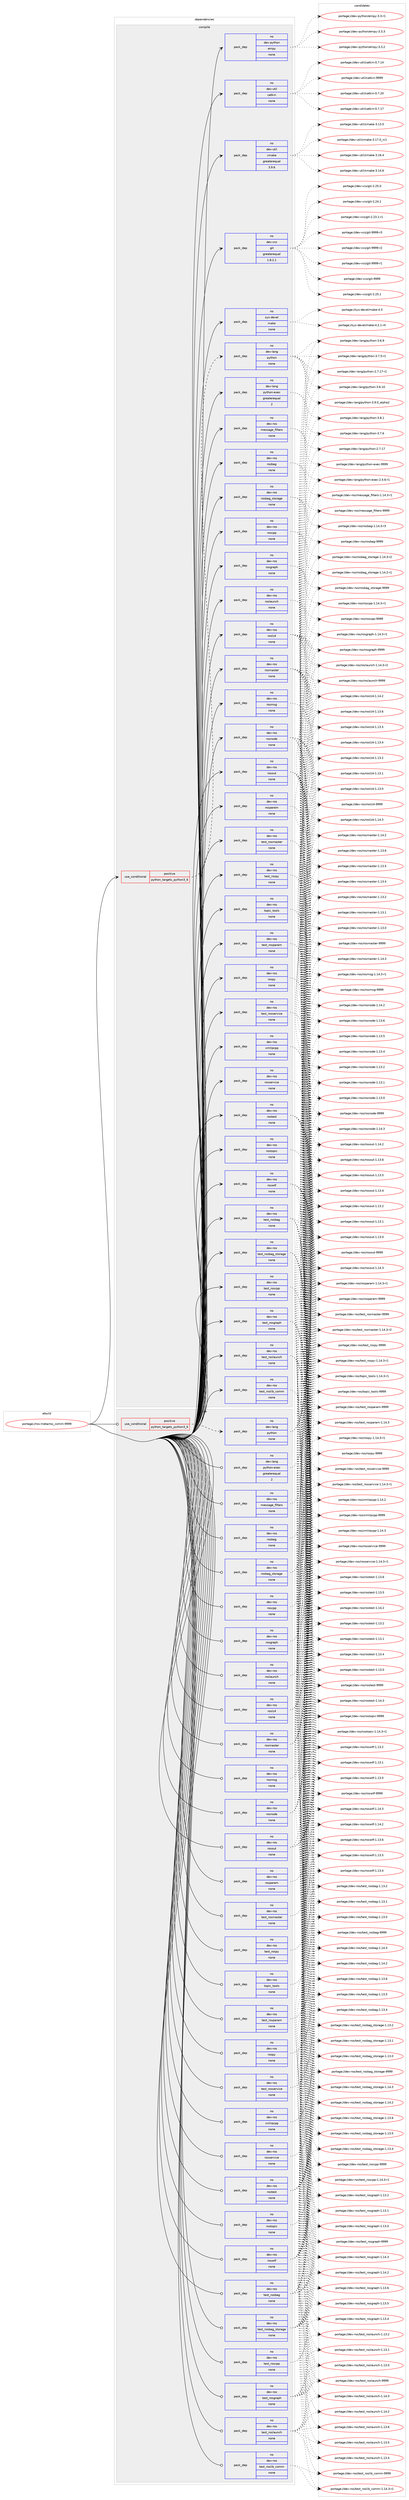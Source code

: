 digraph prolog {

# *************
# Graph options
# *************

newrank=true;
concentrate=true;
compound=true;
graph [rankdir=LR,fontname=Helvetica,fontsize=10,ranksep=1.5];#, ranksep=2.5, nodesep=0.2];
edge  [arrowhead=vee];
node  [fontname=Helvetica,fontsize=10];

# **********
# The ebuild
# **********

subgraph cluster_leftcol {
color=gray;
rank=same;
label=<<i>ebuild</i>>;
id [label="portage://ros-meta/ros_comm-9999", color=red, width=4, href="../ros-meta/ros_comm-9999.svg"];
}

# ****************
# The dependencies
# ****************

subgraph cluster_midcol {
color=gray;
label=<<i>dependencies</i>>;
subgraph cluster_compile {
fillcolor="#eeeeee";
style=filled;
label=<<i>compile</i>>;
subgraph cond20352 {
dependency102007 [label=<<TABLE BORDER="0" CELLBORDER="1" CELLSPACING="0" CELLPADDING="4"><TR><TD ROWSPAN="3" CELLPADDING="10">use_conditional</TD></TR><TR><TD>positive</TD></TR><TR><TD>python_targets_python3_6</TD></TR></TABLE>>, shape=none, color=red];
subgraph pack79887 {
dependency102008 [label=<<TABLE BORDER="0" CELLBORDER="1" CELLSPACING="0" CELLPADDING="4" WIDTH="220"><TR><TD ROWSPAN="6" CELLPADDING="30">pack_dep</TD></TR><TR><TD WIDTH="110">no</TD></TR><TR><TD>dev-lang</TD></TR><TR><TD>python</TD></TR><TR><TD>none</TD></TR><TR><TD></TD></TR></TABLE>>, shape=none, color=blue];
}
dependency102007:e -> dependency102008:w [weight=20,style="dashed",arrowhead="vee"];
}
id:e -> dependency102007:w [weight=20,style="solid",arrowhead="vee"];
subgraph pack79888 {
dependency102009 [label=<<TABLE BORDER="0" CELLBORDER="1" CELLSPACING="0" CELLPADDING="4" WIDTH="220"><TR><TD ROWSPAN="6" CELLPADDING="30">pack_dep</TD></TR><TR><TD WIDTH="110">no</TD></TR><TR><TD>dev-lang</TD></TR><TR><TD>python-exec</TD></TR><TR><TD>greaterequal</TD></TR><TR><TD>2</TD></TR></TABLE>>, shape=none, color=blue];
}
id:e -> dependency102009:w [weight=20,style="solid",arrowhead="vee"];
subgraph pack79889 {
dependency102010 [label=<<TABLE BORDER="0" CELLBORDER="1" CELLSPACING="0" CELLPADDING="4" WIDTH="220"><TR><TD ROWSPAN="6" CELLPADDING="30">pack_dep</TD></TR><TR><TD WIDTH="110">no</TD></TR><TR><TD>dev-python</TD></TR><TR><TD>empy</TD></TR><TR><TD>none</TD></TR><TR><TD></TD></TR></TABLE>>, shape=none, color=blue];
}
id:e -> dependency102010:w [weight=20,style="solid",arrowhead="vee"];
subgraph pack79890 {
dependency102011 [label=<<TABLE BORDER="0" CELLBORDER="1" CELLSPACING="0" CELLPADDING="4" WIDTH="220"><TR><TD ROWSPAN="6" CELLPADDING="30">pack_dep</TD></TR><TR><TD WIDTH="110">no</TD></TR><TR><TD>dev-ros</TD></TR><TR><TD>message_filters</TD></TR><TR><TD>none</TD></TR><TR><TD></TD></TR></TABLE>>, shape=none, color=blue];
}
id:e -> dependency102011:w [weight=20,style="solid",arrowhead="vee"];
subgraph pack79891 {
dependency102012 [label=<<TABLE BORDER="0" CELLBORDER="1" CELLSPACING="0" CELLPADDING="4" WIDTH="220"><TR><TD ROWSPAN="6" CELLPADDING="30">pack_dep</TD></TR><TR><TD WIDTH="110">no</TD></TR><TR><TD>dev-ros</TD></TR><TR><TD>rosbag</TD></TR><TR><TD>none</TD></TR><TR><TD></TD></TR></TABLE>>, shape=none, color=blue];
}
id:e -> dependency102012:w [weight=20,style="solid",arrowhead="vee"];
subgraph pack79892 {
dependency102013 [label=<<TABLE BORDER="0" CELLBORDER="1" CELLSPACING="0" CELLPADDING="4" WIDTH="220"><TR><TD ROWSPAN="6" CELLPADDING="30">pack_dep</TD></TR><TR><TD WIDTH="110">no</TD></TR><TR><TD>dev-ros</TD></TR><TR><TD>rosbag_storage</TD></TR><TR><TD>none</TD></TR><TR><TD></TD></TR></TABLE>>, shape=none, color=blue];
}
id:e -> dependency102013:w [weight=20,style="solid",arrowhead="vee"];
subgraph pack79893 {
dependency102014 [label=<<TABLE BORDER="0" CELLBORDER="1" CELLSPACING="0" CELLPADDING="4" WIDTH="220"><TR><TD ROWSPAN="6" CELLPADDING="30">pack_dep</TD></TR><TR><TD WIDTH="110">no</TD></TR><TR><TD>dev-ros</TD></TR><TR><TD>roscpp</TD></TR><TR><TD>none</TD></TR><TR><TD></TD></TR></TABLE>>, shape=none, color=blue];
}
id:e -> dependency102014:w [weight=20,style="solid",arrowhead="vee"];
subgraph pack79894 {
dependency102015 [label=<<TABLE BORDER="0" CELLBORDER="1" CELLSPACING="0" CELLPADDING="4" WIDTH="220"><TR><TD ROWSPAN="6" CELLPADDING="30">pack_dep</TD></TR><TR><TD WIDTH="110">no</TD></TR><TR><TD>dev-ros</TD></TR><TR><TD>rosgraph</TD></TR><TR><TD>none</TD></TR><TR><TD></TD></TR></TABLE>>, shape=none, color=blue];
}
id:e -> dependency102015:w [weight=20,style="solid",arrowhead="vee"];
subgraph pack79895 {
dependency102016 [label=<<TABLE BORDER="0" CELLBORDER="1" CELLSPACING="0" CELLPADDING="4" WIDTH="220"><TR><TD ROWSPAN="6" CELLPADDING="30">pack_dep</TD></TR><TR><TD WIDTH="110">no</TD></TR><TR><TD>dev-ros</TD></TR><TR><TD>roslaunch</TD></TR><TR><TD>none</TD></TR><TR><TD></TD></TR></TABLE>>, shape=none, color=blue];
}
id:e -> dependency102016:w [weight=20,style="solid",arrowhead="vee"];
subgraph pack79896 {
dependency102017 [label=<<TABLE BORDER="0" CELLBORDER="1" CELLSPACING="0" CELLPADDING="4" WIDTH="220"><TR><TD ROWSPAN="6" CELLPADDING="30">pack_dep</TD></TR><TR><TD WIDTH="110">no</TD></TR><TR><TD>dev-ros</TD></TR><TR><TD>roslz4</TD></TR><TR><TD>none</TD></TR><TR><TD></TD></TR></TABLE>>, shape=none, color=blue];
}
id:e -> dependency102017:w [weight=20,style="solid",arrowhead="vee"];
subgraph pack79897 {
dependency102018 [label=<<TABLE BORDER="0" CELLBORDER="1" CELLSPACING="0" CELLPADDING="4" WIDTH="220"><TR><TD ROWSPAN="6" CELLPADDING="30">pack_dep</TD></TR><TR><TD WIDTH="110">no</TD></TR><TR><TD>dev-ros</TD></TR><TR><TD>rosmaster</TD></TR><TR><TD>none</TD></TR><TR><TD></TD></TR></TABLE>>, shape=none, color=blue];
}
id:e -> dependency102018:w [weight=20,style="solid",arrowhead="vee"];
subgraph pack79898 {
dependency102019 [label=<<TABLE BORDER="0" CELLBORDER="1" CELLSPACING="0" CELLPADDING="4" WIDTH="220"><TR><TD ROWSPAN="6" CELLPADDING="30">pack_dep</TD></TR><TR><TD WIDTH="110">no</TD></TR><TR><TD>dev-ros</TD></TR><TR><TD>rosmsg</TD></TR><TR><TD>none</TD></TR><TR><TD></TD></TR></TABLE>>, shape=none, color=blue];
}
id:e -> dependency102019:w [weight=20,style="solid",arrowhead="vee"];
subgraph pack79899 {
dependency102020 [label=<<TABLE BORDER="0" CELLBORDER="1" CELLSPACING="0" CELLPADDING="4" WIDTH="220"><TR><TD ROWSPAN="6" CELLPADDING="30">pack_dep</TD></TR><TR><TD WIDTH="110">no</TD></TR><TR><TD>dev-ros</TD></TR><TR><TD>rosnode</TD></TR><TR><TD>none</TD></TR><TR><TD></TD></TR></TABLE>>, shape=none, color=blue];
}
id:e -> dependency102020:w [weight=20,style="solid",arrowhead="vee"];
subgraph pack79900 {
dependency102021 [label=<<TABLE BORDER="0" CELLBORDER="1" CELLSPACING="0" CELLPADDING="4" WIDTH="220"><TR><TD ROWSPAN="6" CELLPADDING="30">pack_dep</TD></TR><TR><TD WIDTH="110">no</TD></TR><TR><TD>dev-ros</TD></TR><TR><TD>rosout</TD></TR><TR><TD>none</TD></TR><TR><TD></TD></TR></TABLE>>, shape=none, color=blue];
}
id:e -> dependency102021:w [weight=20,style="solid",arrowhead="vee"];
subgraph pack79901 {
dependency102022 [label=<<TABLE BORDER="0" CELLBORDER="1" CELLSPACING="0" CELLPADDING="4" WIDTH="220"><TR><TD ROWSPAN="6" CELLPADDING="30">pack_dep</TD></TR><TR><TD WIDTH="110">no</TD></TR><TR><TD>dev-ros</TD></TR><TR><TD>rosparam</TD></TR><TR><TD>none</TD></TR><TR><TD></TD></TR></TABLE>>, shape=none, color=blue];
}
id:e -> dependency102022:w [weight=20,style="solid",arrowhead="vee"];
subgraph pack79902 {
dependency102023 [label=<<TABLE BORDER="0" CELLBORDER="1" CELLSPACING="0" CELLPADDING="4" WIDTH="220"><TR><TD ROWSPAN="6" CELLPADDING="30">pack_dep</TD></TR><TR><TD WIDTH="110">no</TD></TR><TR><TD>dev-ros</TD></TR><TR><TD>rospy</TD></TR><TR><TD>none</TD></TR><TR><TD></TD></TR></TABLE>>, shape=none, color=blue];
}
id:e -> dependency102023:w [weight=20,style="solid",arrowhead="vee"];
subgraph pack79903 {
dependency102024 [label=<<TABLE BORDER="0" CELLBORDER="1" CELLSPACING="0" CELLPADDING="4" WIDTH="220"><TR><TD ROWSPAN="6" CELLPADDING="30">pack_dep</TD></TR><TR><TD WIDTH="110">no</TD></TR><TR><TD>dev-ros</TD></TR><TR><TD>rosservice</TD></TR><TR><TD>none</TD></TR><TR><TD></TD></TR></TABLE>>, shape=none, color=blue];
}
id:e -> dependency102024:w [weight=20,style="solid",arrowhead="vee"];
subgraph pack79904 {
dependency102025 [label=<<TABLE BORDER="0" CELLBORDER="1" CELLSPACING="0" CELLPADDING="4" WIDTH="220"><TR><TD ROWSPAN="6" CELLPADDING="30">pack_dep</TD></TR><TR><TD WIDTH="110">no</TD></TR><TR><TD>dev-ros</TD></TR><TR><TD>rostest</TD></TR><TR><TD>none</TD></TR><TR><TD></TD></TR></TABLE>>, shape=none, color=blue];
}
id:e -> dependency102025:w [weight=20,style="solid",arrowhead="vee"];
subgraph pack79905 {
dependency102026 [label=<<TABLE BORDER="0" CELLBORDER="1" CELLSPACING="0" CELLPADDING="4" WIDTH="220"><TR><TD ROWSPAN="6" CELLPADDING="30">pack_dep</TD></TR><TR><TD WIDTH="110">no</TD></TR><TR><TD>dev-ros</TD></TR><TR><TD>rostopic</TD></TR><TR><TD>none</TD></TR><TR><TD></TD></TR></TABLE>>, shape=none, color=blue];
}
id:e -> dependency102026:w [weight=20,style="solid",arrowhead="vee"];
subgraph pack79906 {
dependency102027 [label=<<TABLE BORDER="0" CELLBORDER="1" CELLSPACING="0" CELLPADDING="4" WIDTH="220"><TR><TD ROWSPAN="6" CELLPADDING="30">pack_dep</TD></TR><TR><TD WIDTH="110">no</TD></TR><TR><TD>dev-ros</TD></TR><TR><TD>roswtf</TD></TR><TR><TD>none</TD></TR><TR><TD></TD></TR></TABLE>>, shape=none, color=blue];
}
id:e -> dependency102027:w [weight=20,style="solid",arrowhead="vee"];
subgraph pack79907 {
dependency102028 [label=<<TABLE BORDER="0" CELLBORDER="1" CELLSPACING="0" CELLPADDING="4" WIDTH="220"><TR><TD ROWSPAN="6" CELLPADDING="30">pack_dep</TD></TR><TR><TD WIDTH="110">no</TD></TR><TR><TD>dev-ros</TD></TR><TR><TD>test_rosbag</TD></TR><TR><TD>none</TD></TR><TR><TD></TD></TR></TABLE>>, shape=none, color=blue];
}
id:e -> dependency102028:w [weight=20,style="solid",arrowhead="vee"];
subgraph pack79908 {
dependency102029 [label=<<TABLE BORDER="0" CELLBORDER="1" CELLSPACING="0" CELLPADDING="4" WIDTH="220"><TR><TD ROWSPAN="6" CELLPADDING="30">pack_dep</TD></TR><TR><TD WIDTH="110">no</TD></TR><TR><TD>dev-ros</TD></TR><TR><TD>test_rosbag_storage</TD></TR><TR><TD>none</TD></TR><TR><TD></TD></TR></TABLE>>, shape=none, color=blue];
}
id:e -> dependency102029:w [weight=20,style="solid",arrowhead="vee"];
subgraph pack79909 {
dependency102030 [label=<<TABLE BORDER="0" CELLBORDER="1" CELLSPACING="0" CELLPADDING="4" WIDTH="220"><TR><TD ROWSPAN="6" CELLPADDING="30">pack_dep</TD></TR><TR><TD WIDTH="110">no</TD></TR><TR><TD>dev-ros</TD></TR><TR><TD>test_roscpp</TD></TR><TR><TD>none</TD></TR><TR><TD></TD></TR></TABLE>>, shape=none, color=blue];
}
id:e -> dependency102030:w [weight=20,style="solid",arrowhead="vee"];
subgraph pack79910 {
dependency102031 [label=<<TABLE BORDER="0" CELLBORDER="1" CELLSPACING="0" CELLPADDING="4" WIDTH="220"><TR><TD ROWSPAN="6" CELLPADDING="30">pack_dep</TD></TR><TR><TD WIDTH="110">no</TD></TR><TR><TD>dev-ros</TD></TR><TR><TD>test_rosgraph</TD></TR><TR><TD>none</TD></TR><TR><TD></TD></TR></TABLE>>, shape=none, color=blue];
}
id:e -> dependency102031:w [weight=20,style="solid",arrowhead="vee"];
subgraph pack79911 {
dependency102032 [label=<<TABLE BORDER="0" CELLBORDER="1" CELLSPACING="0" CELLPADDING="4" WIDTH="220"><TR><TD ROWSPAN="6" CELLPADDING="30">pack_dep</TD></TR><TR><TD WIDTH="110">no</TD></TR><TR><TD>dev-ros</TD></TR><TR><TD>test_roslaunch</TD></TR><TR><TD>none</TD></TR><TR><TD></TD></TR></TABLE>>, shape=none, color=blue];
}
id:e -> dependency102032:w [weight=20,style="solid",arrowhead="vee"];
subgraph pack79912 {
dependency102033 [label=<<TABLE BORDER="0" CELLBORDER="1" CELLSPACING="0" CELLPADDING="4" WIDTH="220"><TR><TD ROWSPAN="6" CELLPADDING="30">pack_dep</TD></TR><TR><TD WIDTH="110">no</TD></TR><TR><TD>dev-ros</TD></TR><TR><TD>test_roslib_comm</TD></TR><TR><TD>none</TD></TR><TR><TD></TD></TR></TABLE>>, shape=none, color=blue];
}
id:e -> dependency102033:w [weight=20,style="solid",arrowhead="vee"];
subgraph pack79913 {
dependency102034 [label=<<TABLE BORDER="0" CELLBORDER="1" CELLSPACING="0" CELLPADDING="4" WIDTH="220"><TR><TD ROWSPAN="6" CELLPADDING="30">pack_dep</TD></TR><TR><TD WIDTH="110">no</TD></TR><TR><TD>dev-ros</TD></TR><TR><TD>test_rosmaster</TD></TR><TR><TD>none</TD></TR><TR><TD></TD></TR></TABLE>>, shape=none, color=blue];
}
id:e -> dependency102034:w [weight=20,style="solid",arrowhead="vee"];
subgraph pack79914 {
dependency102035 [label=<<TABLE BORDER="0" CELLBORDER="1" CELLSPACING="0" CELLPADDING="4" WIDTH="220"><TR><TD ROWSPAN="6" CELLPADDING="30">pack_dep</TD></TR><TR><TD WIDTH="110">no</TD></TR><TR><TD>dev-ros</TD></TR><TR><TD>test_rosparam</TD></TR><TR><TD>none</TD></TR><TR><TD></TD></TR></TABLE>>, shape=none, color=blue];
}
id:e -> dependency102035:w [weight=20,style="solid",arrowhead="vee"];
subgraph pack79915 {
dependency102036 [label=<<TABLE BORDER="0" CELLBORDER="1" CELLSPACING="0" CELLPADDING="4" WIDTH="220"><TR><TD ROWSPAN="6" CELLPADDING="30">pack_dep</TD></TR><TR><TD WIDTH="110">no</TD></TR><TR><TD>dev-ros</TD></TR><TR><TD>test_rospy</TD></TR><TR><TD>none</TD></TR><TR><TD></TD></TR></TABLE>>, shape=none, color=blue];
}
id:e -> dependency102036:w [weight=20,style="solid",arrowhead="vee"];
subgraph pack79916 {
dependency102037 [label=<<TABLE BORDER="0" CELLBORDER="1" CELLSPACING="0" CELLPADDING="4" WIDTH="220"><TR><TD ROWSPAN="6" CELLPADDING="30">pack_dep</TD></TR><TR><TD WIDTH="110">no</TD></TR><TR><TD>dev-ros</TD></TR><TR><TD>test_rosservice</TD></TR><TR><TD>none</TD></TR><TR><TD></TD></TR></TABLE>>, shape=none, color=blue];
}
id:e -> dependency102037:w [weight=20,style="solid",arrowhead="vee"];
subgraph pack79917 {
dependency102038 [label=<<TABLE BORDER="0" CELLBORDER="1" CELLSPACING="0" CELLPADDING="4" WIDTH="220"><TR><TD ROWSPAN="6" CELLPADDING="30">pack_dep</TD></TR><TR><TD WIDTH="110">no</TD></TR><TR><TD>dev-ros</TD></TR><TR><TD>topic_tools</TD></TR><TR><TD>none</TD></TR><TR><TD></TD></TR></TABLE>>, shape=none, color=blue];
}
id:e -> dependency102038:w [weight=20,style="solid",arrowhead="vee"];
subgraph pack79918 {
dependency102039 [label=<<TABLE BORDER="0" CELLBORDER="1" CELLSPACING="0" CELLPADDING="4" WIDTH="220"><TR><TD ROWSPAN="6" CELLPADDING="30">pack_dep</TD></TR><TR><TD WIDTH="110">no</TD></TR><TR><TD>dev-ros</TD></TR><TR><TD>xmlrpcpp</TD></TR><TR><TD>none</TD></TR><TR><TD></TD></TR></TABLE>>, shape=none, color=blue];
}
id:e -> dependency102039:w [weight=20,style="solid",arrowhead="vee"];
subgraph pack79919 {
dependency102040 [label=<<TABLE BORDER="0" CELLBORDER="1" CELLSPACING="0" CELLPADDING="4" WIDTH="220"><TR><TD ROWSPAN="6" CELLPADDING="30">pack_dep</TD></TR><TR><TD WIDTH="110">no</TD></TR><TR><TD>dev-util</TD></TR><TR><TD>catkin</TD></TR><TR><TD>none</TD></TR><TR><TD></TD></TR></TABLE>>, shape=none, color=blue];
}
id:e -> dependency102040:w [weight=20,style="solid",arrowhead="vee"];
subgraph pack79920 {
dependency102041 [label=<<TABLE BORDER="0" CELLBORDER="1" CELLSPACING="0" CELLPADDING="4" WIDTH="220"><TR><TD ROWSPAN="6" CELLPADDING="30">pack_dep</TD></TR><TR><TD WIDTH="110">no</TD></TR><TR><TD>dev-util</TD></TR><TR><TD>cmake</TD></TR><TR><TD>greaterequal</TD></TR><TR><TD>3.9.6</TD></TR></TABLE>>, shape=none, color=blue];
}
id:e -> dependency102041:w [weight=20,style="solid",arrowhead="vee"];
subgraph pack79921 {
dependency102042 [label=<<TABLE BORDER="0" CELLBORDER="1" CELLSPACING="0" CELLPADDING="4" WIDTH="220"><TR><TD ROWSPAN="6" CELLPADDING="30">pack_dep</TD></TR><TR><TD WIDTH="110">no</TD></TR><TR><TD>dev-vcs</TD></TR><TR><TD>git</TD></TR><TR><TD>greaterequal</TD></TR><TR><TD>1.8.2.1</TD></TR></TABLE>>, shape=none, color=blue];
}
id:e -> dependency102042:w [weight=20,style="solid",arrowhead="vee"];
subgraph pack79922 {
dependency102043 [label=<<TABLE BORDER="0" CELLBORDER="1" CELLSPACING="0" CELLPADDING="4" WIDTH="220"><TR><TD ROWSPAN="6" CELLPADDING="30">pack_dep</TD></TR><TR><TD WIDTH="110">no</TD></TR><TR><TD>sys-devel</TD></TR><TR><TD>make</TD></TR><TR><TD>none</TD></TR><TR><TD></TD></TR></TABLE>>, shape=none, color=blue];
}
id:e -> dependency102043:w [weight=20,style="solid",arrowhead="vee"];
}
subgraph cluster_compileandrun {
fillcolor="#eeeeee";
style=filled;
label=<<i>compile and run</i>>;
}
subgraph cluster_run {
fillcolor="#eeeeee";
style=filled;
label=<<i>run</i>>;
subgraph cond20353 {
dependency102044 [label=<<TABLE BORDER="0" CELLBORDER="1" CELLSPACING="0" CELLPADDING="4"><TR><TD ROWSPAN="3" CELLPADDING="10">use_conditional</TD></TR><TR><TD>positive</TD></TR><TR><TD>python_targets_python3_6</TD></TR></TABLE>>, shape=none, color=red];
subgraph pack79923 {
dependency102045 [label=<<TABLE BORDER="0" CELLBORDER="1" CELLSPACING="0" CELLPADDING="4" WIDTH="220"><TR><TD ROWSPAN="6" CELLPADDING="30">pack_dep</TD></TR><TR><TD WIDTH="110">no</TD></TR><TR><TD>dev-lang</TD></TR><TR><TD>python</TD></TR><TR><TD>none</TD></TR><TR><TD></TD></TR></TABLE>>, shape=none, color=blue];
}
dependency102044:e -> dependency102045:w [weight=20,style="dashed",arrowhead="vee"];
}
id:e -> dependency102044:w [weight=20,style="solid",arrowhead="odot"];
subgraph pack79924 {
dependency102046 [label=<<TABLE BORDER="0" CELLBORDER="1" CELLSPACING="0" CELLPADDING="4" WIDTH="220"><TR><TD ROWSPAN="6" CELLPADDING="30">pack_dep</TD></TR><TR><TD WIDTH="110">no</TD></TR><TR><TD>dev-lang</TD></TR><TR><TD>python-exec</TD></TR><TR><TD>greaterequal</TD></TR><TR><TD>2</TD></TR></TABLE>>, shape=none, color=blue];
}
id:e -> dependency102046:w [weight=20,style="solid",arrowhead="odot"];
subgraph pack79925 {
dependency102047 [label=<<TABLE BORDER="0" CELLBORDER="1" CELLSPACING="0" CELLPADDING="4" WIDTH="220"><TR><TD ROWSPAN="6" CELLPADDING="30">pack_dep</TD></TR><TR><TD WIDTH="110">no</TD></TR><TR><TD>dev-ros</TD></TR><TR><TD>message_filters</TD></TR><TR><TD>none</TD></TR><TR><TD></TD></TR></TABLE>>, shape=none, color=blue];
}
id:e -> dependency102047:w [weight=20,style="solid",arrowhead="odot"];
subgraph pack79926 {
dependency102048 [label=<<TABLE BORDER="0" CELLBORDER="1" CELLSPACING="0" CELLPADDING="4" WIDTH="220"><TR><TD ROWSPAN="6" CELLPADDING="30">pack_dep</TD></TR><TR><TD WIDTH="110">no</TD></TR><TR><TD>dev-ros</TD></TR><TR><TD>rosbag</TD></TR><TR><TD>none</TD></TR><TR><TD></TD></TR></TABLE>>, shape=none, color=blue];
}
id:e -> dependency102048:w [weight=20,style="solid",arrowhead="odot"];
subgraph pack79927 {
dependency102049 [label=<<TABLE BORDER="0" CELLBORDER="1" CELLSPACING="0" CELLPADDING="4" WIDTH="220"><TR><TD ROWSPAN="6" CELLPADDING="30">pack_dep</TD></TR><TR><TD WIDTH="110">no</TD></TR><TR><TD>dev-ros</TD></TR><TR><TD>rosbag_storage</TD></TR><TR><TD>none</TD></TR><TR><TD></TD></TR></TABLE>>, shape=none, color=blue];
}
id:e -> dependency102049:w [weight=20,style="solid",arrowhead="odot"];
subgraph pack79928 {
dependency102050 [label=<<TABLE BORDER="0" CELLBORDER="1" CELLSPACING="0" CELLPADDING="4" WIDTH="220"><TR><TD ROWSPAN="6" CELLPADDING="30">pack_dep</TD></TR><TR><TD WIDTH="110">no</TD></TR><TR><TD>dev-ros</TD></TR><TR><TD>roscpp</TD></TR><TR><TD>none</TD></TR><TR><TD></TD></TR></TABLE>>, shape=none, color=blue];
}
id:e -> dependency102050:w [weight=20,style="solid",arrowhead="odot"];
subgraph pack79929 {
dependency102051 [label=<<TABLE BORDER="0" CELLBORDER="1" CELLSPACING="0" CELLPADDING="4" WIDTH="220"><TR><TD ROWSPAN="6" CELLPADDING="30">pack_dep</TD></TR><TR><TD WIDTH="110">no</TD></TR><TR><TD>dev-ros</TD></TR><TR><TD>rosgraph</TD></TR><TR><TD>none</TD></TR><TR><TD></TD></TR></TABLE>>, shape=none, color=blue];
}
id:e -> dependency102051:w [weight=20,style="solid",arrowhead="odot"];
subgraph pack79930 {
dependency102052 [label=<<TABLE BORDER="0" CELLBORDER="1" CELLSPACING="0" CELLPADDING="4" WIDTH="220"><TR><TD ROWSPAN="6" CELLPADDING="30">pack_dep</TD></TR><TR><TD WIDTH="110">no</TD></TR><TR><TD>dev-ros</TD></TR><TR><TD>roslaunch</TD></TR><TR><TD>none</TD></TR><TR><TD></TD></TR></TABLE>>, shape=none, color=blue];
}
id:e -> dependency102052:w [weight=20,style="solid",arrowhead="odot"];
subgraph pack79931 {
dependency102053 [label=<<TABLE BORDER="0" CELLBORDER="1" CELLSPACING="0" CELLPADDING="4" WIDTH="220"><TR><TD ROWSPAN="6" CELLPADDING="30">pack_dep</TD></TR><TR><TD WIDTH="110">no</TD></TR><TR><TD>dev-ros</TD></TR><TR><TD>roslz4</TD></TR><TR><TD>none</TD></TR><TR><TD></TD></TR></TABLE>>, shape=none, color=blue];
}
id:e -> dependency102053:w [weight=20,style="solid",arrowhead="odot"];
subgraph pack79932 {
dependency102054 [label=<<TABLE BORDER="0" CELLBORDER="1" CELLSPACING="0" CELLPADDING="4" WIDTH="220"><TR><TD ROWSPAN="6" CELLPADDING="30">pack_dep</TD></TR><TR><TD WIDTH="110">no</TD></TR><TR><TD>dev-ros</TD></TR><TR><TD>rosmaster</TD></TR><TR><TD>none</TD></TR><TR><TD></TD></TR></TABLE>>, shape=none, color=blue];
}
id:e -> dependency102054:w [weight=20,style="solid",arrowhead="odot"];
subgraph pack79933 {
dependency102055 [label=<<TABLE BORDER="0" CELLBORDER="1" CELLSPACING="0" CELLPADDING="4" WIDTH="220"><TR><TD ROWSPAN="6" CELLPADDING="30">pack_dep</TD></TR><TR><TD WIDTH="110">no</TD></TR><TR><TD>dev-ros</TD></TR><TR><TD>rosmsg</TD></TR><TR><TD>none</TD></TR><TR><TD></TD></TR></TABLE>>, shape=none, color=blue];
}
id:e -> dependency102055:w [weight=20,style="solid",arrowhead="odot"];
subgraph pack79934 {
dependency102056 [label=<<TABLE BORDER="0" CELLBORDER="1" CELLSPACING="0" CELLPADDING="4" WIDTH="220"><TR><TD ROWSPAN="6" CELLPADDING="30">pack_dep</TD></TR><TR><TD WIDTH="110">no</TD></TR><TR><TD>dev-ros</TD></TR><TR><TD>rosnode</TD></TR><TR><TD>none</TD></TR><TR><TD></TD></TR></TABLE>>, shape=none, color=blue];
}
id:e -> dependency102056:w [weight=20,style="solid",arrowhead="odot"];
subgraph pack79935 {
dependency102057 [label=<<TABLE BORDER="0" CELLBORDER="1" CELLSPACING="0" CELLPADDING="4" WIDTH="220"><TR><TD ROWSPAN="6" CELLPADDING="30">pack_dep</TD></TR><TR><TD WIDTH="110">no</TD></TR><TR><TD>dev-ros</TD></TR><TR><TD>rosout</TD></TR><TR><TD>none</TD></TR><TR><TD></TD></TR></TABLE>>, shape=none, color=blue];
}
id:e -> dependency102057:w [weight=20,style="solid",arrowhead="odot"];
subgraph pack79936 {
dependency102058 [label=<<TABLE BORDER="0" CELLBORDER="1" CELLSPACING="0" CELLPADDING="4" WIDTH="220"><TR><TD ROWSPAN="6" CELLPADDING="30">pack_dep</TD></TR><TR><TD WIDTH="110">no</TD></TR><TR><TD>dev-ros</TD></TR><TR><TD>rosparam</TD></TR><TR><TD>none</TD></TR><TR><TD></TD></TR></TABLE>>, shape=none, color=blue];
}
id:e -> dependency102058:w [weight=20,style="solid",arrowhead="odot"];
subgraph pack79937 {
dependency102059 [label=<<TABLE BORDER="0" CELLBORDER="1" CELLSPACING="0" CELLPADDING="4" WIDTH="220"><TR><TD ROWSPAN="6" CELLPADDING="30">pack_dep</TD></TR><TR><TD WIDTH="110">no</TD></TR><TR><TD>dev-ros</TD></TR><TR><TD>rospy</TD></TR><TR><TD>none</TD></TR><TR><TD></TD></TR></TABLE>>, shape=none, color=blue];
}
id:e -> dependency102059:w [weight=20,style="solid",arrowhead="odot"];
subgraph pack79938 {
dependency102060 [label=<<TABLE BORDER="0" CELLBORDER="1" CELLSPACING="0" CELLPADDING="4" WIDTH="220"><TR><TD ROWSPAN="6" CELLPADDING="30">pack_dep</TD></TR><TR><TD WIDTH="110">no</TD></TR><TR><TD>dev-ros</TD></TR><TR><TD>rosservice</TD></TR><TR><TD>none</TD></TR><TR><TD></TD></TR></TABLE>>, shape=none, color=blue];
}
id:e -> dependency102060:w [weight=20,style="solid",arrowhead="odot"];
subgraph pack79939 {
dependency102061 [label=<<TABLE BORDER="0" CELLBORDER="1" CELLSPACING="0" CELLPADDING="4" WIDTH="220"><TR><TD ROWSPAN="6" CELLPADDING="30">pack_dep</TD></TR><TR><TD WIDTH="110">no</TD></TR><TR><TD>dev-ros</TD></TR><TR><TD>rostest</TD></TR><TR><TD>none</TD></TR><TR><TD></TD></TR></TABLE>>, shape=none, color=blue];
}
id:e -> dependency102061:w [weight=20,style="solid",arrowhead="odot"];
subgraph pack79940 {
dependency102062 [label=<<TABLE BORDER="0" CELLBORDER="1" CELLSPACING="0" CELLPADDING="4" WIDTH="220"><TR><TD ROWSPAN="6" CELLPADDING="30">pack_dep</TD></TR><TR><TD WIDTH="110">no</TD></TR><TR><TD>dev-ros</TD></TR><TR><TD>rostopic</TD></TR><TR><TD>none</TD></TR><TR><TD></TD></TR></TABLE>>, shape=none, color=blue];
}
id:e -> dependency102062:w [weight=20,style="solid",arrowhead="odot"];
subgraph pack79941 {
dependency102063 [label=<<TABLE BORDER="0" CELLBORDER="1" CELLSPACING="0" CELLPADDING="4" WIDTH="220"><TR><TD ROWSPAN="6" CELLPADDING="30">pack_dep</TD></TR><TR><TD WIDTH="110">no</TD></TR><TR><TD>dev-ros</TD></TR><TR><TD>roswtf</TD></TR><TR><TD>none</TD></TR><TR><TD></TD></TR></TABLE>>, shape=none, color=blue];
}
id:e -> dependency102063:w [weight=20,style="solid",arrowhead="odot"];
subgraph pack79942 {
dependency102064 [label=<<TABLE BORDER="0" CELLBORDER="1" CELLSPACING="0" CELLPADDING="4" WIDTH="220"><TR><TD ROWSPAN="6" CELLPADDING="30">pack_dep</TD></TR><TR><TD WIDTH="110">no</TD></TR><TR><TD>dev-ros</TD></TR><TR><TD>test_rosbag</TD></TR><TR><TD>none</TD></TR><TR><TD></TD></TR></TABLE>>, shape=none, color=blue];
}
id:e -> dependency102064:w [weight=20,style="solid",arrowhead="odot"];
subgraph pack79943 {
dependency102065 [label=<<TABLE BORDER="0" CELLBORDER="1" CELLSPACING="0" CELLPADDING="4" WIDTH="220"><TR><TD ROWSPAN="6" CELLPADDING="30">pack_dep</TD></TR><TR><TD WIDTH="110">no</TD></TR><TR><TD>dev-ros</TD></TR><TR><TD>test_rosbag_storage</TD></TR><TR><TD>none</TD></TR><TR><TD></TD></TR></TABLE>>, shape=none, color=blue];
}
id:e -> dependency102065:w [weight=20,style="solid",arrowhead="odot"];
subgraph pack79944 {
dependency102066 [label=<<TABLE BORDER="0" CELLBORDER="1" CELLSPACING="0" CELLPADDING="4" WIDTH="220"><TR><TD ROWSPAN="6" CELLPADDING="30">pack_dep</TD></TR><TR><TD WIDTH="110">no</TD></TR><TR><TD>dev-ros</TD></TR><TR><TD>test_roscpp</TD></TR><TR><TD>none</TD></TR><TR><TD></TD></TR></TABLE>>, shape=none, color=blue];
}
id:e -> dependency102066:w [weight=20,style="solid",arrowhead="odot"];
subgraph pack79945 {
dependency102067 [label=<<TABLE BORDER="0" CELLBORDER="1" CELLSPACING="0" CELLPADDING="4" WIDTH="220"><TR><TD ROWSPAN="6" CELLPADDING="30">pack_dep</TD></TR><TR><TD WIDTH="110">no</TD></TR><TR><TD>dev-ros</TD></TR><TR><TD>test_rosgraph</TD></TR><TR><TD>none</TD></TR><TR><TD></TD></TR></TABLE>>, shape=none, color=blue];
}
id:e -> dependency102067:w [weight=20,style="solid",arrowhead="odot"];
subgraph pack79946 {
dependency102068 [label=<<TABLE BORDER="0" CELLBORDER="1" CELLSPACING="0" CELLPADDING="4" WIDTH="220"><TR><TD ROWSPAN="6" CELLPADDING="30">pack_dep</TD></TR><TR><TD WIDTH="110">no</TD></TR><TR><TD>dev-ros</TD></TR><TR><TD>test_roslaunch</TD></TR><TR><TD>none</TD></TR><TR><TD></TD></TR></TABLE>>, shape=none, color=blue];
}
id:e -> dependency102068:w [weight=20,style="solid",arrowhead="odot"];
subgraph pack79947 {
dependency102069 [label=<<TABLE BORDER="0" CELLBORDER="1" CELLSPACING="0" CELLPADDING="4" WIDTH="220"><TR><TD ROWSPAN="6" CELLPADDING="30">pack_dep</TD></TR><TR><TD WIDTH="110">no</TD></TR><TR><TD>dev-ros</TD></TR><TR><TD>test_roslib_comm</TD></TR><TR><TD>none</TD></TR><TR><TD></TD></TR></TABLE>>, shape=none, color=blue];
}
id:e -> dependency102069:w [weight=20,style="solid",arrowhead="odot"];
subgraph pack79948 {
dependency102070 [label=<<TABLE BORDER="0" CELLBORDER="1" CELLSPACING="0" CELLPADDING="4" WIDTH="220"><TR><TD ROWSPAN="6" CELLPADDING="30">pack_dep</TD></TR><TR><TD WIDTH="110">no</TD></TR><TR><TD>dev-ros</TD></TR><TR><TD>test_rosmaster</TD></TR><TR><TD>none</TD></TR><TR><TD></TD></TR></TABLE>>, shape=none, color=blue];
}
id:e -> dependency102070:w [weight=20,style="solid",arrowhead="odot"];
subgraph pack79949 {
dependency102071 [label=<<TABLE BORDER="0" CELLBORDER="1" CELLSPACING="0" CELLPADDING="4" WIDTH="220"><TR><TD ROWSPAN="6" CELLPADDING="30">pack_dep</TD></TR><TR><TD WIDTH="110">no</TD></TR><TR><TD>dev-ros</TD></TR><TR><TD>test_rosparam</TD></TR><TR><TD>none</TD></TR><TR><TD></TD></TR></TABLE>>, shape=none, color=blue];
}
id:e -> dependency102071:w [weight=20,style="solid",arrowhead="odot"];
subgraph pack79950 {
dependency102072 [label=<<TABLE BORDER="0" CELLBORDER="1" CELLSPACING="0" CELLPADDING="4" WIDTH="220"><TR><TD ROWSPAN="6" CELLPADDING="30">pack_dep</TD></TR><TR><TD WIDTH="110">no</TD></TR><TR><TD>dev-ros</TD></TR><TR><TD>test_rospy</TD></TR><TR><TD>none</TD></TR><TR><TD></TD></TR></TABLE>>, shape=none, color=blue];
}
id:e -> dependency102072:w [weight=20,style="solid",arrowhead="odot"];
subgraph pack79951 {
dependency102073 [label=<<TABLE BORDER="0" CELLBORDER="1" CELLSPACING="0" CELLPADDING="4" WIDTH="220"><TR><TD ROWSPAN="6" CELLPADDING="30">pack_dep</TD></TR><TR><TD WIDTH="110">no</TD></TR><TR><TD>dev-ros</TD></TR><TR><TD>test_rosservice</TD></TR><TR><TD>none</TD></TR><TR><TD></TD></TR></TABLE>>, shape=none, color=blue];
}
id:e -> dependency102073:w [weight=20,style="solid",arrowhead="odot"];
subgraph pack79952 {
dependency102074 [label=<<TABLE BORDER="0" CELLBORDER="1" CELLSPACING="0" CELLPADDING="4" WIDTH="220"><TR><TD ROWSPAN="6" CELLPADDING="30">pack_dep</TD></TR><TR><TD WIDTH="110">no</TD></TR><TR><TD>dev-ros</TD></TR><TR><TD>topic_tools</TD></TR><TR><TD>none</TD></TR><TR><TD></TD></TR></TABLE>>, shape=none, color=blue];
}
id:e -> dependency102074:w [weight=20,style="solid",arrowhead="odot"];
subgraph pack79953 {
dependency102075 [label=<<TABLE BORDER="0" CELLBORDER="1" CELLSPACING="0" CELLPADDING="4" WIDTH="220"><TR><TD ROWSPAN="6" CELLPADDING="30">pack_dep</TD></TR><TR><TD WIDTH="110">no</TD></TR><TR><TD>dev-ros</TD></TR><TR><TD>xmlrpcpp</TD></TR><TR><TD>none</TD></TR><TR><TD></TD></TR></TABLE>>, shape=none, color=blue];
}
id:e -> dependency102075:w [weight=20,style="solid",arrowhead="odot"];
}
}

# **************
# The candidates
# **************

subgraph cluster_choices {
rank=same;
color=gray;
label=<<i>candidates</i>>;

subgraph choice79887 {
color=black;
nodesep=1;
choice10010111845108971101034711212111610411111045514657464895971081121049750 [label="portage://dev-lang/python-3.9.0_alpha2", color=red, width=4,href="../dev-lang/python-3.9.0_alpha2.svg"];
choice100101118451089711010347112121116104111110455146564649 [label="portage://dev-lang/python-3.8.1", color=red, width=4,href="../dev-lang/python-3.8.1.svg"];
choice100101118451089711010347112121116104111110455146554654 [label="portage://dev-lang/python-3.7.6", color=red, width=4,href="../dev-lang/python-3.7.6.svg"];
choice1001011184510897110103471121211161041111104551465546534511449 [label="portage://dev-lang/python-3.7.5-r1", color=red, width=4,href="../dev-lang/python-3.7.5-r1.svg"];
choice100101118451089711010347112121116104111110455146544657 [label="portage://dev-lang/python-3.6.9", color=red, width=4,href="../dev-lang/python-3.6.9.svg"];
choice10010111845108971101034711212111610411111045514654464948 [label="portage://dev-lang/python-3.6.10", color=red, width=4,href="../dev-lang/python-3.6.10.svg"];
choice100101118451089711010347112121116104111110455046554649554511449 [label="portage://dev-lang/python-2.7.17-r1", color=red, width=4,href="../dev-lang/python-2.7.17-r1.svg"];
choice10010111845108971101034711212111610411111045504655464955 [label="portage://dev-lang/python-2.7.17", color=red, width=4,href="../dev-lang/python-2.7.17.svg"];
dependency102008:e -> choice10010111845108971101034711212111610411111045514657464895971081121049750:w [style=dotted,weight="100"];
dependency102008:e -> choice100101118451089711010347112121116104111110455146564649:w [style=dotted,weight="100"];
dependency102008:e -> choice100101118451089711010347112121116104111110455146554654:w [style=dotted,weight="100"];
dependency102008:e -> choice1001011184510897110103471121211161041111104551465546534511449:w [style=dotted,weight="100"];
dependency102008:e -> choice100101118451089711010347112121116104111110455146544657:w [style=dotted,weight="100"];
dependency102008:e -> choice10010111845108971101034711212111610411111045514654464948:w [style=dotted,weight="100"];
dependency102008:e -> choice100101118451089711010347112121116104111110455046554649554511449:w [style=dotted,weight="100"];
dependency102008:e -> choice10010111845108971101034711212111610411111045504655464955:w [style=dotted,weight="100"];
}
subgraph choice79888 {
color=black;
nodesep=1;
choice10010111845108971101034711212111610411111045101120101994557575757 [label="portage://dev-lang/python-exec-9999", color=red, width=4,href="../dev-lang/python-exec-9999.svg"];
choice10010111845108971101034711212111610411111045101120101994550465246544511449 [label="portage://dev-lang/python-exec-2.4.6-r1", color=red, width=4,href="../dev-lang/python-exec-2.4.6-r1.svg"];
dependency102009:e -> choice10010111845108971101034711212111610411111045101120101994557575757:w [style=dotted,weight="100"];
dependency102009:e -> choice10010111845108971101034711212111610411111045101120101994550465246544511449:w [style=dotted,weight="100"];
}
subgraph choice79889 {
color=black;
nodesep=1;
choice1001011184511212111610411111047101109112121455146514651 [label="portage://dev-python/empy-3.3.3", color=red, width=4,href="../dev-python/empy-3.3.3.svg"];
choice1001011184511212111610411111047101109112121455146514650 [label="portage://dev-python/empy-3.3.2", color=red, width=4,href="../dev-python/empy-3.3.2.svg"];
choice1001011184511212111610411111047101109112121455146514511449 [label="portage://dev-python/empy-3.3-r1", color=red, width=4,href="../dev-python/empy-3.3-r1.svg"];
dependency102010:e -> choice1001011184511212111610411111047101109112121455146514651:w [style=dotted,weight="100"];
dependency102010:e -> choice1001011184511212111610411111047101109112121455146514650:w [style=dotted,weight="100"];
dependency102010:e -> choice1001011184511212111610411111047101109112121455146514511449:w [style=dotted,weight="100"];
}
subgraph choice79890 {
color=black;
nodesep=1;
choice100101118451141111154710910111511597103101951021051081161011141154557575757 [label="portage://dev-ros/message_filters-9999", color=red, width=4,href="../dev-ros/message_filters-9999.svg"];
choice10010111845114111115471091011151159710310195102105108116101114115454946495246514511449 [label="portage://dev-ros/message_filters-1.14.3-r1", color=red, width=4,href="../dev-ros/message_filters-1.14.3-r1.svg"];
dependency102011:e -> choice100101118451141111154710910111511597103101951021051081161011141154557575757:w [style=dotted,weight="100"];
dependency102011:e -> choice10010111845114111115471091011151159710310195102105108116101114115454946495246514511449:w [style=dotted,weight="100"];
}
subgraph choice79891 {
color=black;
nodesep=1;
choice100101118451141111154711411111598971034557575757 [label="portage://dev-ros/rosbag-9999", color=red, width=4,href="../dev-ros/rosbag-9999.svg"];
choice10010111845114111115471141111159897103454946495246514511451 [label="portage://dev-ros/rosbag-1.14.3-r3", color=red, width=4,href="../dev-ros/rosbag-1.14.3-r3.svg"];
dependency102012:e -> choice100101118451141111154711411111598971034557575757:w [style=dotted,weight="100"];
dependency102012:e -> choice10010111845114111115471141111159897103454946495246514511451:w [style=dotted,weight="100"];
}
subgraph choice79892 {
color=black;
nodesep=1;
choice1001011184511411111547114111115989710395115116111114971031014557575757 [label="portage://dev-ros/rosbag_storage-9999", color=red, width=4,href="../dev-ros/rosbag_storage-9999.svg"];
choice100101118451141111154711411111598971039511511611111497103101454946495246514511450 [label="portage://dev-ros/rosbag_storage-1.14.3-r2", color=red, width=4,href="../dev-ros/rosbag_storage-1.14.3-r2.svg"];
choice100101118451141111154711411111598971039511511611111497103101454946495246504511449 [label="portage://dev-ros/rosbag_storage-1.14.2-r1", color=red, width=4,href="../dev-ros/rosbag_storage-1.14.2-r1.svg"];
dependency102013:e -> choice1001011184511411111547114111115989710395115116111114971031014557575757:w [style=dotted,weight="100"];
dependency102013:e -> choice100101118451141111154711411111598971039511511611111497103101454946495246514511450:w [style=dotted,weight="100"];
dependency102013:e -> choice100101118451141111154711411111598971039511511611111497103101454946495246504511449:w [style=dotted,weight="100"];
}
subgraph choice79893 {
color=black;
nodesep=1;
choice1001011184511411111547114111115991121124557575757 [label="portage://dev-ros/roscpp-9999", color=red, width=4,href="../dev-ros/roscpp-9999.svg"];
choice100101118451141111154711411111599112112454946495246514511449 [label="portage://dev-ros/roscpp-1.14.3-r1", color=red, width=4,href="../dev-ros/roscpp-1.14.3-r1.svg"];
dependency102014:e -> choice1001011184511411111547114111115991121124557575757:w [style=dotted,weight="100"];
dependency102014:e -> choice100101118451141111154711411111599112112454946495246514511449:w [style=dotted,weight="100"];
}
subgraph choice79894 {
color=black;
nodesep=1;
choice1001011184511411111547114111115103114971121044557575757 [label="portage://dev-ros/rosgraph-9999", color=red, width=4,href="../dev-ros/rosgraph-9999.svg"];
choice100101118451141111154711411111510311497112104454946495246514511449 [label="portage://dev-ros/rosgraph-1.14.3-r1", color=red, width=4,href="../dev-ros/rosgraph-1.14.3-r1.svg"];
dependency102015:e -> choice1001011184511411111547114111115103114971121044557575757:w [style=dotted,weight="100"];
dependency102015:e -> choice100101118451141111154711411111510311497112104454946495246514511449:w [style=dotted,weight="100"];
}
subgraph choice79895 {
color=black;
nodesep=1;
choice100101118451141111154711411111510897117110991044557575757 [label="portage://dev-ros/roslaunch-9999", color=red, width=4,href="../dev-ros/roslaunch-9999.svg"];
choice10010111845114111115471141111151089711711099104454946495246514511450 [label="portage://dev-ros/roslaunch-1.14.3-r2", color=red, width=4,href="../dev-ros/roslaunch-1.14.3-r2.svg"];
dependency102016:e -> choice100101118451141111154711411111510897117110991044557575757:w [style=dotted,weight="100"];
dependency102016:e -> choice10010111845114111115471141111151089711711099104454946495246514511450:w [style=dotted,weight="100"];
}
subgraph choice79896 {
color=black;
nodesep=1;
choice1001011184511411111547114111115108122524557575757 [label="portage://dev-ros/roslz4-9999", color=red, width=4,href="../dev-ros/roslz4-9999.svg"];
choice10010111845114111115471141111151081225245494649524651 [label="portage://dev-ros/roslz4-1.14.3", color=red, width=4,href="../dev-ros/roslz4-1.14.3.svg"];
choice10010111845114111115471141111151081225245494649524650 [label="portage://dev-ros/roslz4-1.14.2", color=red, width=4,href="../dev-ros/roslz4-1.14.2.svg"];
choice10010111845114111115471141111151081225245494649514654 [label="portage://dev-ros/roslz4-1.13.6", color=red, width=4,href="../dev-ros/roslz4-1.13.6.svg"];
choice10010111845114111115471141111151081225245494649514653 [label="portage://dev-ros/roslz4-1.13.5", color=red, width=4,href="../dev-ros/roslz4-1.13.5.svg"];
choice10010111845114111115471141111151081225245494649514652 [label="portage://dev-ros/roslz4-1.13.4", color=red, width=4,href="../dev-ros/roslz4-1.13.4.svg"];
choice10010111845114111115471141111151081225245494649514650 [label="portage://dev-ros/roslz4-1.13.2", color=red, width=4,href="../dev-ros/roslz4-1.13.2.svg"];
choice10010111845114111115471141111151081225245494649514649 [label="portage://dev-ros/roslz4-1.13.1", color=red, width=4,href="../dev-ros/roslz4-1.13.1.svg"];
choice10010111845114111115471141111151081225245494649514648 [label="portage://dev-ros/roslz4-1.13.0", color=red, width=4,href="../dev-ros/roslz4-1.13.0.svg"];
dependency102017:e -> choice1001011184511411111547114111115108122524557575757:w [style=dotted,weight="100"];
dependency102017:e -> choice10010111845114111115471141111151081225245494649524651:w [style=dotted,weight="100"];
dependency102017:e -> choice10010111845114111115471141111151081225245494649524650:w [style=dotted,weight="100"];
dependency102017:e -> choice10010111845114111115471141111151081225245494649514654:w [style=dotted,weight="100"];
dependency102017:e -> choice10010111845114111115471141111151081225245494649514653:w [style=dotted,weight="100"];
dependency102017:e -> choice10010111845114111115471141111151081225245494649514652:w [style=dotted,weight="100"];
dependency102017:e -> choice10010111845114111115471141111151081225245494649514650:w [style=dotted,weight="100"];
dependency102017:e -> choice10010111845114111115471141111151081225245494649514649:w [style=dotted,weight="100"];
dependency102017:e -> choice10010111845114111115471141111151081225245494649514648:w [style=dotted,weight="100"];
}
subgraph choice79897 {
color=black;
nodesep=1;
choice1001011184511411111547114111115109971151161011144557575757 [label="portage://dev-ros/rosmaster-9999", color=red, width=4,href="../dev-ros/rosmaster-9999.svg"];
choice10010111845114111115471141111151099711511610111445494649524651 [label="portage://dev-ros/rosmaster-1.14.3", color=red, width=4,href="../dev-ros/rosmaster-1.14.3.svg"];
choice10010111845114111115471141111151099711511610111445494649524650 [label="portage://dev-ros/rosmaster-1.14.2", color=red, width=4,href="../dev-ros/rosmaster-1.14.2.svg"];
choice10010111845114111115471141111151099711511610111445494649514654 [label="portage://dev-ros/rosmaster-1.13.6", color=red, width=4,href="../dev-ros/rosmaster-1.13.6.svg"];
choice10010111845114111115471141111151099711511610111445494649514653 [label="portage://dev-ros/rosmaster-1.13.5", color=red, width=4,href="../dev-ros/rosmaster-1.13.5.svg"];
choice10010111845114111115471141111151099711511610111445494649514652 [label="portage://dev-ros/rosmaster-1.13.4", color=red, width=4,href="../dev-ros/rosmaster-1.13.4.svg"];
choice10010111845114111115471141111151099711511610111445494649514650 [label="portage://dev-ros/rosmaster-1.13.2", color=red, width=4,href="../dev-ros/rosmaster-1.13.2.svg"];
choice10010111845114111115471141111151099711511610111445494649514649 [label="portage://dev-ros/rosmaster-1.13.1", color=red, width=4,href="../dev-ros/rosmaster-1.13.1.svg"];
choice10010111845114111115471141111151099711511610111445494649514648 [label="portage://dev-ros/rosmaster-1.13.0", color=red, width=4,href="../dev-ros/rosmaster-1.13.0.svg"];
dependency102018:e -> choice1001011184511411111547114111115109971151161011144557575757:w [style=dotted,weight="100"];
dependency102018:e -> choice10010111845114111115471141111151099711511610111445494649524651:w [style=dotted,weight="100"];
dependency102018:e -> choice10010111845114111115471141111151099711511610111445494649524650:w [style=dotted,weight="100"];
dependency102018:e -> choice10010111845114111115471141111151099711511610111445494649514654:w [style=dotted,weight="100"];
dependency102018:e -> choice10010111845114111115471141111151099711511610111445494649514653:w [style=dotted,weight="100"];
dependency102018:e -> choice10010111845114111115471141111151099711511610111445494649514652:w [style=dotted,weight="100"];
dependency102018:e -> choice10010111845114111115471141111151099711511610111445494649514650:w [style=dotted,weight="100"];
dependency102018:e -> choice10010111845114111115471141111151099711511610111445494649514649:w [style=dotted,weight="100"];
dependency102018:e -> choice10010111845114111115471141111151099711511610111445494649514648:w [style=dotted,weight="100"];
}
subgraph choice79898 {
color=black;
nodesep=1;
choice10010111845114111115471141111151091151034557575757 [label="portage://dev-ros/rosmsg-9999", color=red, width=4,href="../dev-ros/rosmsg-9999.svg"];
choice1001011184511411111547114111115109115103454946495246514511449 [label="portage://dev-ros/rosmsg-1.14.3-r1", color=red, width=4,href="../dev-ros/rosmsg-1.14.3-r1.svg"];
dependency102019:e -> choice10010111845114111115471141111151091151034557575757:w [style=dotted,weight="100"];
dependency102019:e -> choice1001011184511411111547114111115109115103454946495246514511449:w [style=dotted,weight="100"];
}
subgraph choice79899 {
color=black;
nodesep=1;
choice10010111845114111115471141111151101111001014557575757 [label="portage://dev-ros/rosnode-9999", color=red, width=4,href="../dev-ros/rosnode-9999.svg"];
choice100101118451141111154711411111511011110010145494649524651 [label="portage://dev-ros/rosnode-1.14.3", color=red, width=4,href="../dev-ros/rosnode-1.14.3.svg"];
choice100101118451141111154711411111511011110010145494649524650 [label="portage://dev-ros/rosnode-1.14.2", color=red, width=4,href="../dev-ros/rosnode-1.14.2.svg"];
choice100101118451141111154711411111511011110010145494649514654 [label="portage://dev-ros/rosnode-1.13.6", color=red, width=4,href="../dev-ros/rosnode-1.13.6.svg"];
choice100101118451141111154711411111511011110010145494649514653 [label="portage://dev-ros/rosnode-1.13.5", color=red, width=4,href="../dev-ros/rosnode-1.13.5.svg"];
choice100101118451141111154711411111511011110010145494649514652 [label="portage://dev-ros/rosnode-1.13.4", color=red, width=4,href="../dev-ros/rosnode-1.13.4.svg"];
choice100101118451141111154711411111511011110010145494649514650 [label="portage://dev-ros/rosnode-1.13.2", color=red, width=4,href="../dev-ros/rosnode-1.13.2.svg"];
choice100101118451141111154711411111511011110010145494649514649 [label="portage://dev-ros/rosnode-1.13.1", color=red, width=4,href="../dev-ros/rosnode-1.13.1.svg"];
choice100101118451141111154711411111511011110010145494649514648 [label="portage://dev-ros/rosnode-1.13.0", color=red, width=4,href="../dev-ros/rosnode-1.13.0.svg"];
dependency102020:e -> choice10010111845114111115471141111151101111001014557575757:w [style=dotted,weight="100"];
dependency102020:e -> choice100101118451141111154711411111511011110010145494649524651:w [style=dotted,weight="100"];
dependency102020:e -> choice100101118451141111154711411111511011110010145494649524650:w [style=dotted,weight="100"];
dependency102020:e -> choice100101118451141111154711411111511011110010145494649514654:w [style=dotted,weight="100"];
dependency102020:e -> choice100101118451141111154711411111511011110010145494649514653:w [style=dotted,weight="100"];
dependency102020:e -> choice100101118451141111154711411111511011110010145494649514652:w [style=dotted,weight="100"];
dependency102020:e -> choice100101118451141111154711411111511011110010145494649514650:w [style=dotted,weight="100"];
dependency102020:e -> choice100101118451141111154711411111511011110010145494649514649:w [style=dotted,weight="100"];
dependency102020:e -> choice100101118451141111154711411111511011110010145494649514648:w [style=dotted,weight="100"];
}
subgraph choice79900 {
color=black;
nodesep=1;
choice10010111845114111115471141111151111171164557575757 [label="portage://dev-ros/rosout-9999", color=red, width=4,href="../dev-ros/rosout-9999.svg"];
choice100101118451141111154711411111511111711645494649524651 [label="portage://dev-ros/rosout-1.14.3", color=red, width=4,href="../dev-ros/rosout-1.14.3.svg"];
choice100101118451141111154711411111511111711645494649524650 [label="portage://dev-ros/rosout-1.14.2", color=red, width=4,href="../dev-ros/rosout-1.14.2.svg"];
choice100101118451141111154711411111511111711645494649514654 [label="portage://dev-ros/rosout-1.13.6", color=red, width=4,href="../dev-ros/rosout-1.13.6.svg"];
choice100101118451141111154711411111511111711645494649514653 [label="portage://dev-ros/rosout-1.13.5", color=red, width=4,href="../dev-ros/rosout-1.13.5.svg"];
choice100101118451141111154711411111511111711645494649514652 [label="portage://dev-ros/rosout-1.13.4", color=red, width=4,href="../dev-ros/rosout-1.13.4.svg"];
choice100101118451141111154711411111511111711645494649514650 [label="portage://dev-ros/rosout-1.13.2", color=red, width=4,href="../dev-ros/rosout-1.13.2.svg"];
choice100101118451141111154711411111511111711645494649514649 [label="portage://dev-ros/rosout-1.13.1", color=red, width=4,href="../dev-ros/rosout-1.13.1.svg"];
choice100101118451141111154711411111511111711645494649514648 [label="portage://dev-ros/rosout-1.13.0", color=red, width=4,href="../dev-ros/rosout-1.13.0.svg"];
dependency102021:e -> choice10010111845114111115471141111151111171164557575757:w [style=dotted,weight="100"];
dependency102021:e -> choice100101118451141111154711411111511111711645494649524651:w [style=dotted,weight="100"];
dependency102021:e -> choice100101118451141111154711411111511111711645494649524650:w [style=dotted,weight="100"];
dependency102021:e -> choice100101118451141111154711411111511111711645494649514654:w [style=dotted,weight="100"];
dependency102021:e -> choice100101118451141111154711411111511111711645494649514653:w [style=dotted,weight="100"];
dependency102021:e -> choice100101118451141111154711411111511111711645494649514652:w [style=dotted,weight="100"];
dependency102021:e -> choice100101118451141111154711411111511111711645494649514650:w [style=dotted,weight="100"];
dependency102021:e -> choice100101118451141111154711411111511111711645494649514649:w [style=dotted,weight="100"];
dependency102021:e -> choice100101118451141111154711411111511111711645494649514648:w [style=dotted,weight="100"];
}
subgraph choice79901 {
color=black;
nodesep=1;
choice100101118451141111154711411111511297114971094557575757 [label="portage://dev-ros/rosparam-9999", color=red, width=4,href="../dev-ros/rosparam-9999.svg"];
choice10010111845114111115471141111151129711497109454946495246514511449 [label="portage://dev-ros/rosparam-1.14.3-r1", color=red, width=4,href="../dev-ros/rosparam-1.14.3-r1.svg"];
dependency102022:e -> choice100101118451141111154711411111511297114971094557575757:w [style=dotted,weight="100"];
dependency102022:e -> choice10010111845114111115471141111151129711497109454946495246514511449:w [style=dotted,weight="100"];
}
subgraph choice79902 {
color=black;
nodesep=1;
choice10010111845114111115471141111151121214557575757 [label="portage://dev-ros/rospy-9999", color=red, width=4,href="../dev-ros/rospy-9999.svg"];
choice1001011184511411111547114111115112121454946495246514511449 [label="portage://dev-ros/rospy-1.14.3-r1", color=red, width=4,href="../dev-ros/rospy-1.14.3-r1.svg"];
dependency102023:e -> choice10010111845114111115471141111151121214557575757:w [style=dotted,weight="100"];
dependency102023:e -> choice1001011184511411111547114111115112121454946495246514511449:w [style=dotted,weight="100"];
}
subgraph choice79903 {
color=black;
nodesep=1;
choice1001011184511411111547114111115115101114118105991014557575757 [label="portage://dev-ros/rosservice-9999", color=red, width=4,href="../dev-ros/rosservice-9999.svg"];
choice100101118451141111154711411111511510111411810599101454946495246514511449 [label="portage://dev-ros/rosservice-1.14.3-r1", color=red, width=4,href="../dev-ros/rosservice-1.14.3-r1.svg"];
dependency102024:e -> choice1001011184511411111547114111115115101114118105991014557575757:w [style=dotted,weight="100"];
dependency102024:e -> choice100101118451141111154711411111511510111411810599101454946495246514511449:w [style=dotted,weight="100"];
}
subgraph choice79904 {
color=black;
nodesep=1;
choice10010111845114111115471141111151161011151164557575757 [label="portage://dev-ros/rostest-9999", color=red, width=4,href="../dev-ros/rostest-9999.svg"];
choice100101118451141111154711411111511610111511645494649524651 [label="portage://dev-ros/rostest-1.14.3", color=red, width=4,href="../dev-ros/rostest-1.14.3.svg"];
choice100101118451141111154711411111511610111511645494649524650 [label="portage://dev-ros/rostest-1.14.2", color=red, width=4,href="../dev-ros/rostest-1.14.2.svg"];
choice100101118451141111154711411111511610111511645494649514654 [label="portage://dev-ros/rostest-1.13.6", color=red, width=4,href="../dev-ros/rostest-1.13.6.svg"];
choice100101118451141111154711411111511610111511645494649514653 [label="portage://dev-ros/rostest-1.13.5", color=red, width=4,href="../dev-ros/rostest-1.13.5.svg"];
choice100101118451141111154711411111511610111511645494649514652 [label="portage://dev-ros/rostest-1.13.4", color=red, width=4,href="../dev-ros/rostest-1.13.4.svg"];
choice100101118451141111154711411111511610111511645494649514650 [label="portage://dev-ros/rostest-1.13.2", color=red, width=4,href="../dev-ros/rostest-1.13.2.svg"];
choice100101118451141111154711411111511610111511645494649514649 [label="portage://dev-ros/rostest-1.13.1", color=red, width=4,href="../dev-ros/rostest-1.13.1.svg"];
choice100101118451141111154711411111511610111511645494649514648 [label="portage://dev-ros/rostest-1.13.0", color=red, width=4,href="../dev-ros/rostest-1.13.0.svg"];
dependency102025:e -> choice10010111845114111115471141111151161011151164557575757:w [style=dotted,weight="100"];
dependency102025:e -> choice100101118451141111154711411111511610111511645494649524651:w [style=dotted,weight="100"];
dependency102025:e -> choice100101118451141111154711411111511610111511645494649524650:w [style=dotted,weight="100"];
dependency102025:e -> choice100101118451141111154711411111511610111511645494649514654:w [style=dotted,weight="100"];
dependency102025:e -> choice100101118451141111154711411111511610111511645494649514653:w [style=dotted,weight="100"];
dependency102025:e -> choice100101118451141111154711411111511610111511645494649514652:w [style=dotted,weight="100"];
dependency102025:e -> choice100101118451141111154711411111511610111511645494649514650:w [style=dotted,weight="100"];
dependency102025:e -> choice100101118451141111154711411111511610111511645494649514649:w [style=dotted,weight="100"];
dependency102025:e -> choice100101118451141111154711411111511610111511645494649514648:w [style=dotted,weight="100"];
}
subgraph choice79905 {
color=black;
nodesep=1;
choice1001011184511411111547114111115116111112105994557575757 [label="portage://dev-ros/rostopic-9999", color=red, width=4,href="../dev-ros/rostopic-9999.svg"];
choice100101118451141111154711411111511611111210599454946495246514511449 [label="portage://dev-ros/rostopic-1.14.3-r1", color=red, width=4,href="../dev-ros/rostopic-1.14.3-r1.svg"];
dependency102026:e -> choice1001011184511411111547114111115116111112105994557575757:w [style=dotted,weight="100"];
dependency102026:e -> choice100101118451141111154711411111511611111210599454946495246514511449:w [style=dotted,weight="100"];
}
subgraph choice79906 {
color=black;
nodesep=1;
choice10010111845114111115471141111151191161024557575757 [label="portage://dev-ros/roswtf-9999", color=red, width=4,href="../dev-ros/roswtf-9999.svg"];
choice100101118451141111154711411111511911610245494649524651 [label="portage://dev-ros/roswtf-1.14.3", color=red, width=4,href="../dev-ros/roswtf-1.14.3.svg"];
choice100101118451141111154711411111511911610245494649524650 [label="portage://dev-ros/roswtf-1.14.2", color=red, width=4,href="../dev-ros/roswtf-1.14.2.svg"];
choice100101118451141111154711411111511911610245494649514654 [label="portage://dev-ros/roswtf-1.13.6", color=red, width=4,href="../dev-ros/roswtf-1.13.6.svg"];
choice100101118451141111154711411111511911610245494649514653 [label="portage://dev-ros/roswtf-1.13.5", color=red, width=4,href="../dev-ros/roswtf-1.13.5.svg"];
choice100101118451141111154711411111511911610245494649514652 [label="portage://dev-ros/roswtf-1.13.4", color=red, width=4,href="../dev-ros/roswtf-1.13.4.svg"];
choice100101118451141111154711411111511911610245494649514650 [label="portage://dev-ros/roswtf-1.13.2", color=red, width=4,href="../dev-ros/roswtf-1.13.2.svg"];
choice100101118451141111154711411111511911610245494649514649 [label="portage://dev-ros/roswtf-1.13.1", color=red, width=4,href="../dev-ros/roswtf-1.13.1.svg"];
choice100101118451141111154711411111511911610245494649514648 [label="portage://dev-ros/roswtf-1.13.0", color=red, width=4,href="../dev-ros/roswtf-1.13.0.svg"];
dependency102027:e -> choice10010111845114111115471141111151191161024557575757:w [style=dotted,weight="100"];
dependency102027:e -> choice100101118451141111154711411111511911610245494649524651:w [style=dotted,weight="100"];
dependency102027:e -> choice100101118451141111154711411111511911610245494649524650:w [style=dotted,weight="100"];
dependency102027:e -> choice100101118451141111154711411111511911610245494649514654:w [style=dotted,weight="100"];
dependency102027:e -> choice100101118451141111154711411111511911610245494649514653:w [style=dotted,weight="100"];
dependency102027:e -> choice100101118451141111154711411111511911610245494649514652:w [style=dotted,weight="100"];
dependency102027:e -> choice100101118451141111154711411111511911610245494649514650:w [style=dotted,weight="100"];
dependency102027:e -> choice100101118451141111154711411111511911610245494649514649:w [style=dotted,weight="100"];
dependency102027:e -> choice100101118451141111154711411111511911610245494649514648:w [style=dotted,weight="100"];
}
subgraph choice79907 {
color=black;
nodesep=1;
choice10010111845114111115471161011151169511411111598971034557575757 [label="portage://dev-ros/test_rosbag-9999", color=red, width=4,href="../dev-ros/test_rosbag-9999.svg"];
choice100101118451141111154711610111511695114111115989710345494649524651 [label="portage://dev-ros/test_rosbag-1.14.3", color=red, width=4,href="../dev-ros/test_rosbag-1.14.3.svg"];
choice100101118451141111154711610111511695114111115989710345494649524650 [label="portage://dev-ros/test_rosbag-1.14.2", color=red, width=4,href="../dev-ros/test_rosbag-1.14.2.svg"];
choice100101118451141111154711610111511695114111115989710345494649514654 [label="portage://dev-ros/test_rosbag-1.13.6", color=red, width=4,href="../dev-ros/test_rosbag-1.13.6.svg"];
choice100101118451141111154711610111511695114111115989710345494649514653 [label="portage://dev-ros/test_rosbag-1.13.5", color=red, width=4,href="../dev-ros/test_rosbag-1.13.5.svg"];
choice100101118451141111154711610111511695114111115989710345494649514652 [label="portage://dev-ros/test_rosbag-1.13.4", color=red, width=4,href="../dev-ros/test_rosbag-1.13.4.svg"];
choice100101118451141111154711610111511695114111115989710345494649514650 [label="portage://dev-ros/test_rosbag-1.13.2", color=red, width=4,href="../dev-ros/test_rosbag-1.13.2.svg"];
choice100101118451141111154711610111511695114111115989710345494649514649 [label="portage://dev-ros/test_rosbag-1.13.1", color=red, width=4,href="../dev-ros/test_rosbag-1.13.1.svg"];
choice100101118451141111154711610111511695114111115989710345494649514648 [label="portage://dev-ros/test_rosbag-1.13.0", color=red, width=4,href="../dev-ros/test_rosbag-1.13.0.svg"];
dependency102028:e -> choice10010111845114111115471161011151169511411111598971034557575757:w [style=dotted,weight="100"];
dependency102028:e -> choice100101118451141111154711610111511695114111115989710345494649524651:w [style=dotted,weight="100"];
dependency102028:e -> choice100101118451141111154711610111511695114111115989710345494649524650:w [style=dotted,weight="100"];
dependency102028:e -> choice100101118451141111154711610111511695114111115989710345494649514654:w [style=dotted,weight="100"];
dependency102028:e -> choice100101118451141111154711610111511695114111115989710345494649514653:w [style=dotted,weight="100"];
dependency102028:e -> choice100101118451141111154711610111511695114111115989710345494649514652:w [style=dotted,weight="100"];
dependency102028:e -> choice100101118451141111154711610111511695114111115989710345494649514650:w [style=dotted,weight="100"];
dependency102028:e -> choice100101118451141111154711610111511695114111115989710345494649514649:w [style=dotted,weight="100"];
dependency102028:e -> choice100101118451141111154711610111511695114111115989710345494649514648:w [style=dotted,weight="100"];
}
subgraph choice79908 {
color=black;
nodesep=1;
choice100101118451141111154711610111511695114111115989710395115116111114971031014557575757 [label="portage://dev-ros/test_rosbag_storage-9999", color=red, width=4,href="../dev-ros/test_rosbag_storage-9999.svg"];
choice1001011184511411111547116101115116951141111159897103951151161111149710310145494649524651 [label="portage://dev-ros/test_rosbag_storage-1.14.3", color=red, width=4,href="../dev-ros/test_rosbag_storage-1.14.3.svg"];
choice1001011184511411111547116101115116951141111159897103951151161111149710310145494649524650 [label="portage://dev-ros/test_rosbag_storage-1.14.2", color=red, width=4,href="../dev-ros/test_rosbag_storage-1.14.2.svg"];
choice1001011184511411111547116101115116951141111159897103951151161111149710310145494649514654 [label="portage://dev-ros/test_rosbag_storage-1.13.6", color=red, width=4,href="../dev-ros/test_rosbag_storage-1.13.6.svg"];
choice1001011184511411111547116101115116951141111159897103951151161111149710310145494649514653 [label="portage://dev-ros/test_rosbag_storage-1.13.5", color=red, width=4,href="../dev-ros/test_rosbag_storage-1.13.5.svg"];
choice1001011184511411111547116101115116951141111159897103951151161111149710310145494649514652 [label="portage://dev-ros/test_rosbag_storage-1.13.4", color=red, width=4,href="../dev-ros/test_rosbag_storage-1.13.4.svg"];
choice1001011184511411111547116101115116951141111159897103951151161111149710310145494649514650 [label="portage://dev-ros/test_rosbag_storage-1.13.2", color=red, width=4,href="../dev-ros/test_rosbag_storage-1.13.2.svg"];
choice1001011184511411111547116101115116951141111159897103951151161111149710310145494649514649 [label="portage://dev-ros/test_rosbag_storage-1.13.1", color=red, width=4,href="../dev-ros/test_rosbag_storage-1.13.1.svg"];
choice1001011184511411111547116101115116951141111159897103951151161111149710310145494649514648 [label="portage://dev-ros/test_rosbag_storage-1.13.0", color=red, width=4,href="../dev-ros/test_rosbag_storage-1.13.0.svg"];
dependency102029:e -> choice100101118451141111154711610111511695114111115989710395115116111114971031014557575757:w [style=dotted,weight="100"];
dependency102029:e -> choice1001011184511411111547116101115116951141111159897103951151161111149710310145494649524651:w [style=dotted,weight="100"];
dependency102029:e -> choice1001011184511411111547116101115116951141111159897103951151161111149710310145494649524650:w [style=dotted,weight="100"];
dependency102029:e -> choice1001011184511411111547116101115116951141111159897103951151161111149710310145494649514654:w [style=dotted,weight="100"];
dependency102029:e -> choice1001011184511411111547116101115116951141111159897103951151161111149710310145494649514653:w [style=dotted,weight="100"];
dependency102029:e -> choice1001011184511411111547116101115116951141111159897103951151161111149710310145494649514652:w [style=dotted,weight="100"];
dependency102029:e -> choice1001011184511411111547116101115116951141111159897103951151161111149710310145494649514650:w [style=dotted,weight="100"];
dependency102029:e -> choice1001011184511411111547116101115116951141111159897103951151161111149710310145494649514649:w [style=dotted,weight="100"];
dependency102029:e -> choice1001011184511411111547116101115116951141111159897103951151161111149710310145494649514648:w [style=dotted,weight="100"];
}
subgraph choice79909 {
color=black;
nodesep=1;
choice100101118451141111154711610111511695114111115991121124557575757 [label="portage://dev-ros/test_roscpp-9999", color=red, width=4,href="../dev-ros/test_roscpp-9999.svg"];
choice10010111845114111115471161011151169511411111599112112454946495246514511449 [label="portage://dev-ros/test_roscpp-1.14.3-r1", color=red, width=4,href="../dev-ros/test_roscpp-1.14.3-r1.svg"];
dependency102030:e -> choice100101118451141111154711610111511695114111115991121124557575757:w [style=dotted,weight="100"];
dependency102030:e -> choice10010111845114111115471161011151169511411111599112112454946495246514511449:w [style=dotted,weight="100"];
}
subgraph choice79910 {
color=black;
nodesep=1;
choice100101118451141111154711610111511695114111115103114971121044557575757 [label="portage://dev-ros/test_rosgraph-9999", color=red, width=4,href="../dev-ros/test_rosgraph-9999.svg"];
choice1001011184511411111547116101115116951141111151031149711210445494649524651 [label="portage://dev-ros/test_rosgraph-1.14.3", color=red, width=4,href="../dev-ros/test_rosgraph-1.14.3.svg"];
choice1001011184511411111547116101115116951141111151031149711210445494649524650 [label="portage://dev-ros/test_rosgraph-1.14.2", color=red, width=4,href="../dev-ros/test_rosgraph-1.14.2.svg"];
choice1001011184511411111547116101115116951141111151031149711210445494649514654 [label="portage://dev-ros/test_rosgraph-1.13.6", color=red, width=4,href="../dev-ros/test_rosgraph-1.13.6.svg"];
choice1001011184511411111547116101115116951141111151031149711210445494649514653 [label="portage://dev-ros/test_rosgraph-1.13.5", color=red, width=4,href="../dev-ros/test_rosgraph-1.13.5.svg"];
choice1001011184511411111547116101115116951141111151031149711210445494649514652 [label="portage://dev-ros/test_rosgraph-1.13.4", color=red, width=4,href="../dev-ros/test_rosgraph-1.13.4.svg"];
choice1001011184511411111547116101115116951141111151031149711210445494649514650 [label="portage://dev-ros/test_rosgraph-1.13.2", color=red, width=4,href="../dev-ros/test_rosgraph-1.13.2.svg"];
choice1001011184511411111547116101115116951141111151031149711210445494649514649 [label="portage://dev-ros/test_rosgraph-1.13.1", color=red, width=4,href="../dev-ros/test_rosgraph-1.13.1.svg"];
choice1001011184511411111547116101115116951141111151031149711210445494649514648 [label="portage://dev-ros/test_rosgraph-1.13.0", color=red, width=4,href="../dev-ros/test_rosgraph-1.13.0.svg"];
dependency102031:e -> choice100101118451141111154711610111511695114111115103114971121044557575757:w [style=dotted,weight="100"];
dependency102031:e -> choice1001011184511411111547116101115116951141111151031149711210445494649524651:w [style=dotted,weight="100"];
dependency102031:e -> choice1001011184511411111547116101115116951141111151031149711210445494649524650:w [style=dotted,weight="100"];
dependency102031:e -> choice1001011184511411111547116101115116951141111151031149711210445494649514654:w [style=dotted,weight="100"];
dependency102031:e -> choice1001011184511411111547116101115116951141111151031149711210445494649514653:w [style=dotted,weight="100"];
dependency102031:e -> choice1001011184511411111547116101115116951141111151031149711210445494649514652:w [style=dotted,weight="100"];
dependency102031:e -> choice1001011184511411111547116101115116951141111151031149711210445494649514650:w [style=dotted,weight="100"];
dependency102031:e -> choice1001011184511411111547116101115116951141111151031149711210445494649514649:w [style=dotted,weight="100"];
dependency102031:e -> choice1001011184511411111547116101115116951141111151031149711210445494649514648:w [style=dotted,weight="100"];
}
subgraph choice79911 {
color=black;
nodesep=1;
choice10010111845114111115471161011151169511411111510897117110991044557575757 [label="portage://dev-ros/test_roslaunch-9999", color=red, width=4,href="../dev-ros/test_roslaunch-9999.svg"];
choice100101118451141111154711610111511695114111115108971171109910445494649524651 [label="portage://dev-ros/test_roslaunch-1.14.3", color=red, width=4,href="../dev-ros/test_roslaunch-1.14.3.svg"];
choice100101118451141111154711610111511695114111115108971171109910445494649524650 [label="portage://dev-ros/test_roslaunch-1.14.2", color=red, width=4,href="../dev-ros/test_roslaunch-1.14.2.svg"];
choice100101118451141111154711610111511695114111115108971171109910445494649514654 [label="portage://dev-ros/test_roslaunch-1.13.6", color=red, width=4,href="../dev-ros/test_roslaunch-1.13.6.svg"];
choice100101118451141111154711610111511695114111115108971171109910445494649514653 [label="portage://dev-ros/test_roslaunch-1.13.5", color=red, width=4,href="../dev-ros/test_roslaunch-1.13.5.svg"];
choice100101118451141111154711610111511695114111115108971171109910445494649514652 [label="portage://dev-ros/test_roslaunch-1.13.4", color=red, width=4,href="../dev-ros/test_roslaunch-1.13.4.svg"];
choice100101118451141111154711610111511695114111115108971171109910445494649514650 [label="portage://dev-ros/test_roslaunch-1.13.2", color=red, width=4,href="../dev-ros/test_roslaunch-1.13.2.svg"];
choice100101118451141111154711610111511695114111115108971171109910445494649514649 [label="portage://dev-ros/test_roslaunch-1.13.1", color=red, width=4,href="../dev-ros/test_roslaunch-1.13.1.svg"];
choice100101118451141111154711610111511695114111115108971171109910445494649514648 [label="portage://dev-ros/test_roslaunch-1.13.0", color=red, width=4,href="../dev-ros/test_roslaunch-1.13.0.svg"];
dependency102032:e -> choice10010111845114111115471161011151169511411111510897117110991044557575757:w [style=dotted,weight="100"];
dependency102032:e -> choice100101118451141111154711610111511695114111115108971171109910445494649524651:w [style=dotted,weight="100"];
dependency102032:e -> choice100101118451141111154711610111511695114111115108971171109910445494649524650:w [style=dotted,weight="100"];
dependency102032:e -> choice100101118451141111154711610111511695114111115108971171109910445494649514654:w [style=dotted,weight="100"];
dependency102032:e -> choice100101118451141111154711610111511695114111115108971171109910445494649514653:w [style=dotted,weight="100"];
dependency102032:e -> choice100101118451141111154711610111511695114111115108971171109910445494649514652:w [style=dotted,weight="100"];
dependency102032:e -> choice100101118451141111154711610111511695114111115108971171109910445494649514650:w [style=dotted,weight="100"];
dependency102032:e -> choice100101118451141111154711610111511695114111115108971171109910445494649514649:w [style=dotted,weight="100"];
dependency102032:e -> choice100101118451141111154711610111511695114111115108971171109910445494649514648:w [style=dotted,weight="100"];
}
subgraph choice79912 {
color=black;
nodesep=1;
choice1001011184511411111547116101115116951141111151081059895991111091094557575757 [label="portage://dev-ros/test_roslib_comm-9999", color=red, width=4,href="../dev-ros/test_roslib_comm-9999.svg"];
choice100101118451141111154711610111511695114111115108105989599111109109454946495246514511449 [label="portage://dev-ros/test_roslib_comm-1.14.3-r1", color=red, width=4,href="../dev-ros/test_roslib_comm-1.14.3-r1.svg"];
dependency102033:e -> choice1001011184511411111547116101115116951141111151081059895991111091094557575757:w [style=dotted,weight="100"];
dependency102033:e -> choice100101118451141111154711610111511695114111115108105989599111109109454946495246514511449:w [style=dotted,weight="100"];
}
subgraph choice79913 {
color=black;
nodesep=1;
choice100101118451141111154711610111511695114111115109971151161011144557575757 [label="portage://dev-ros/test_rosmaster-9999", color=red, width=4,href="../dev-ros/test_rosmaster-9999.svg"];
choice10010111845114111115471161011151169511411111510997115116101114454946495246514511450 [label="portage://dev-ros/test_rosmaster-1.14.3-r2", color=red, width=4,href="../dev-ros/test_rosmaster-1.14.3-r2.svg"];
dependency102034:e -> choice100101118451141111154711610111511695114111115109971151161011144557575757:w [style=dotted,weight="100"];
dependency102034:e -> choice10010111845114111115471161011151169511411111510997115116101114454946495246514511450:w [style=dotted,weight="100"];
}
subgraph choice79914 {
color=black;
nodesep=1;
choice10010111845114111115471161011151169511411111511297114971094557575757 [label="portage://dev-ros/test_rosparam-9999", color=red, width=4,href="../dev-ros/test_rosparam-9999.svg"];
choice100101118451141111154711610111511695114111115112971149710945494649524651 [label="portage://dev-ros/test_rosparam-1.14.3", color=red, width=4,href="../dev-ros/test_rosparam-1.14.3.svg"];
dependency102035:e -> choice10010111845114111115471161011151169511411111511297114971094557575757:w [style=dotted,weight="100"];
dependency102035:e -> choice100101118451141111154711610111511695114111115112971149710945494649524651:w [style=dotted,weight="100"];
}
subgraph choice79915 {
color=black;
nodesep=1;
choice1001011184511411111547116101115116951141111151121214557575757 [label="portage://dev-ros/test_rospy-9999", color=red, width=4,href="../dev-ros/test_rospy-9999.svg"];
choice100101118451141111154711610111511695114111115112121454946495246514511449 [label="portage://dev-ros/test_rospy-1.14.3-r1", color=red, width=4,href="../dev-ros/test_rospy-1.14.3-r1.svg"];
dependency102036:e -> choice1001011184511411111547116101115116951141111151121214557575757:w [style=dotted,weight="100"];
dependency102036:e -> choice100101118451141111154711610111511695114111115112121454946495246514511449:w [style=dotted,weight="100"];
}
subgraph choice79916 {
color=black;
nodesep=1;
choice100101118451141111154711610111511695114111115115101114118105991014557575757 [label="portage://dev-ros/test_rosservice-9999", color=red, width=4,href="../dev-ros/test_rosservice-9999.svg"];
choice10010111845114111115471161011151169511411111511510111411810599101454946495246514511449 [label="portage://dev-ros/test_rosservice-1.14.3-r1", color=red, width=4,href="../dev-ros/test_rosservice-1.14.3-r1.svg"];
dependency102037:e -> choice100101118451141111154711610111511695114111115115101114118105991014557575757:w [style=dotted,weight="100"];
dependency102037:e -> choice10010111845114111115471161011151169511411111511510111411810599101454946495246514511449:w [style=dotted,weight="100"];
}
subgraph choice79917 {
color=black;
nodesep=1;
choice100101118451141111154711611111210599951161111111081154557575757 [label="portage://dev-ros/topic_tools-9999", color=red, width=4,href="../dev-ros/topic_tools-9999.svg"];
choice10010111845114111115471161111121059995116111111108115454946495246514511449 [label="portage://dev-ros/topic_tools-1.14.3-r1", color=red, width=4,href="../dev-ros/topic_tools-1.14.3-r1.svg"];
dependency102038:e -> choice100101118451141111154711611111210599951161111111081154557575757:w [style=dotted,weight="100"];
dependency102038:e -> choice10010111845114111115471161111121059995116111111108115454946495246514511449:w [style=dotted,weight="100"];
}
subgraph choice79918 {
color=black;
nodesep=1;
choice1001011184511411111547120109108114112991121124557575757 [label="portage://dev-ros/xmlrpcpp-9999", color=red, width=4,href="../dev-ros/xmlrpcpp-9999.svg"];
choice10010111845114111115471201091081141129911211245494649524651 [label="portage://dev-ros/xmlrpcpp-1.14.3", color=red, width=4,href="../dev-ros/xmlrpcpp-1.14.3.svg"];
choice10010111845114111115471201091081141129911211245494649524650 [label="portage://dev-ros/xmlrpcpp-1.14.2", color=red, width=4,href="../dev-ros/xmlrpcpp-1.14.2.svg"];
dependency102039:e -> choice1001011184511411111547120109108114112991121124557575757:w [style=dotted,weight="100"];
dependency102039:e -> choice10010111845114111115471201091081141129911211245494649524651:w [style=dotted,weight="100"];
dependency102039:e -> choice10010111845114111115471201091081141129911211245494649524650:w [style=dotted,weight="100"];
}
subgraph choice79919 {
color=black;
nodesep=1;
choice100101118451171161051084799971161071051104557575757 [label="portage://dev-util/catkin-9999", color=red, width=4,href="../dev-util/catkin-9999.svg"];
choice1001011184511711610510847999711610710511045484655465048 [label="portage://dev-util/catkin-0.7.20", color=red, width=4,href="../dev-util/catkin-0.7.20.svg"];
choice1001011184511711610510847999711610710511045484655464955 [label="portage://dev-util/catkin-0.7.17", color=red, width=4,href="../dev-util/catkin-0.7.17.svg"];
choice1001011184511711610510847999711610710511045484655464952 [label="portage://dev-util/catkin-0.7.14", color=red, width=4,href="../dev-util/catkin-0.7.14.svg"];
dependency102040:e -> choice100101118451171161051084799971161071051104557575757:w [style=dotted,weight="100"];
dependency102040:e -> choice1001011184511711610510847999711610710511045484655465048:w [style=dotted,weight="100"];
dependency102040:e -> choice1001011184511711610510847999711610710511045484655464955:w [style=dotted,weight="100"];
dependency102040:e -> choice1001011184511711610510847999711610710511045484655464952:w [style=dotted,weight="100"];
}
subgraph choice79920 {
color=black;
nodesep=1;
choice1001011184511711610510847991099710710145514649554648951149949 [label="portage://dev-util/cmake-3.17.0_rc1", color=red, width=4,href="../dev-util/cmake-3.17.0_rc1.svg"];
choice1001011184511711610510847991099710710145514649544652 [label="portage://dev-util/cmake-3.16.4", color=red, width=4,href="../dev-util/cmake-3.16.4.svg"];
choice1001011184511711610510847991099710710145514649524654 [label="portage://dev-util/cmake-3.14.6", color=red, width=4,href="../dev-util/cmake-3.14.6.svg"];
choice1001011184511711610510847991099710710145514649514653 [label="portage://dev-util/cmake-3.13.5", color=red, width=4,href="../dev-util/cmake-3.13.5.svg"];
dependency102041:e -> choice1001011184511711610510847991099710710145514649554648951149949:w [style=dotted,weight="100"];
dependency102041:e -> choice1001011184511711610510847991099710710145514649544652:w [style=dotted,weight="100"];
dependency102041:e -> choice1001011184511711610510847991099710710145514649524654:w [style=dotted,weight="100"];
dependency102041:e -> choice1001011184511711610510847991099710710145514649514653:w [style=dotted,weight="100"];
}
subgraph choice79921 {
color=black;
nodesep=1;
choice10010111845118991154710310511645575757574511451 [label="portage://dev-vcs/git-9999-r3", color=red, width=4,href="../dev-vcs/git-9999-r3.svg"];
choice10010111845118991154710310511645575757574511450 [label="portage://dev-vcs/git-9999-r2", color=red, width=4,href="../dev-vcs/git-9999-r2.svg"];
choice10010111845118991154710310511645575757574511449 [label="portage://dev-vcs/git-9999-r1", color=red, width=4,href="../dev-vcs/git-9999-r1.svg"];
choice1001011184511899115471031051164557575757 [label="portage://dev-vcs/git-9999", color=red, width=4,href="../dev-vcs/git-9999.svg"];
choice10010111845118991154710310511645504650534649 [label="portage://dev-vcs/git-2.25.1", color=red, width=4,href="../dev-vcs/git-2.25.1.svg"];
choice10010111845118991154710310511645504650534648 [label="portage://dev-vcs/git-2.25.0", color=red, width=4,href="../dev-vcs/git-2.25.0.svg"];
choice10010111845118991154710310511645504650524649 [label="portage://dev-vcs/git-2.24.1", color=red, width=4,href="../dev-vcs/git-2.24.1.svg"];
choice100101118451189911547103105116455046505146494511449 [label="portage://dev-vcs/git-2.23.1-r1", color=red, width=4,href="../dev-vcs/git-2.23.1-r1.svg"];
dependency102042:e -> choice10010111845118991154710310511645575757574511451:w [style=dotted,weight="100"];
dependency102042:e -> choice10010111845118991154710310511645575757574511450:w [style=dotted,weight="100"];
dependency102042:e -> choice10010111845118991154710310511645575757574511449:w [style=dotted,weight="100"];
dependency102042:e -> choice1001011184511899115471031051164557575757:w [style=dotted,weight="100"];
dependency102042:e -> choice10010111845118991154710310511645504650534649:w [style=dotted,weight="100"];
dependency102042:e -> choice10010111845118991154710310511645504650534648:w [style=dotted,weight="100"];
dependency102042:e -> choice10010111845118991154710310511645504650524649:w [style=dotted,weight="100"];
dependency102042:e -> choice100101118451189911547103105116455046505146494511449:w [style=dotted,weight="100"];
}
subgraph choice79922 {
color=black;
nodesep=1;
choice11512111545100101118101108471099710710145524651 [label="portage://sys-devel/make-4.3", color=red, width=4,href="../sys-devel/make-4.3.svg"];
choice1151211154510010111810110847109971071014552465046494511452 [label="portage://sys-devel/make-4.2.1-r4", color=red, width=4,href="../sys-devel/make-4.2.1-r4.svg"];
dependency102043:e -> choice11512111545100101118101108471099710710145524651:w [style=dotted,weight="100"];
dependency102043:e -> choice1151211154510010111810110847109971071014552465046494511452:w [style=dotted,weight="100"];
}
subgraph choice79923 {
color=black;
nodesep=1;
choice10010111845108971101034711212111610411111045514657464895971081121049750 [label="portage://dev-lang/python-3.9.0_alpha2", color=red, width=4,href="../dev-lang/python-3.9.0_alpha2.svg"];
choice100101118451089711010347112121116104111110455146564649 [label="portage://dev-lang/python-3.8.1", color=red, width=4,href="../dev-lang/python-3.8.1.svg"];
choice100101118451089711010347112121116104111110455146554654 [label="portage://dev-lang/python-3.7.6", color=red, width=4,href="../dev-lang/python-3.7.6.svg"];
choice1001011184510897110103471121211161041111104551465546534511449 [label="portage://dev-lang/python-3.7.5-r1", color=red, width=4,href="../dev-lang/python-3.7.5-r1.svg"];
choice100101118451089711010347112121116104111110455146544657 [label="portage://dev-lang/python-3.6.9", color=red, width=4,href="../dev-lang/python-3.6.9.svg"];
choice10010111845108971101034711212111610411111045514654464948 [label="portage://dev-lang/python-3.6.10", color=red, width=4,href="../dev-lang/python-3.6.10.svg"];
choice100101118451089711010347112121116104111110455046554649554511449 [label="portage://dev-lang/python-2.7.17-r1", color=red, width=4,href="../dev-lang/python-2.7.17-r1.svg"];
choice10010111845108971101034711212111610411111045504655464955 [label="portage://dev-lang/python-2.7.17", color=red, width=4,href="../dev-lang/python-2.7.17.svg"];
dependency102045:e -> choice10010111845108971101034711212111610411111045514657464895971081121049750:w [style=dotted,weight="100"];
dependency102045:e -> choice100101118451089711010347112121116104111110455146564649:w [style=dotted,weight="100"];
dependency102045:e -> choice100101118451089711010347112121116104111110455146554654:w [style=dotted,weight="100"];
dependency102045:e -> choice1001011184510897110103471121211161041111104551465546534511449:w [style=dotted,weight="100"];
dependency102045:e -> choice100101118451089711010347112121116104111110455146544657:w [style=dotted,weight="100"];
dependency102045:e -> choice10010111845108971101034711212111610411111045514654464948:w [style=dotted,weight="100"];
dependency102045:e -> choice100101118451089711010347112121116104111110455046554649554511449:w [style=dotted,weight="100"];
dependency102045:e -> choice10010111845108971101034711212111610411111045504655464955:w [style=dotted,weight="100"];
}
subgraph choice79924 {
color=black;
nodesep=1;
choice10010111845108971101034711212111610411111045101120101994557575757 [label="portage://dev-lang/python-exec-9999", color=red, width=4,href="../dev-lang/python-exec-9999.svg"];
choice10010111845108971101034711212111610411111045101120101994550465246544511449 [label="portage://dev-lang/python-exec-2.4.6-r1", color=red, width=4,href="../dev-lang/python-exec-2.4.6-r1.svg"];
dependency102046:e -> choice10010111845108971101034711212111610411111045101120101994557575757:w [style=dotted,weight="100"];
dependency102046:e -> choice10010111845108971101034711212111610411111045101120101994550465246544511449:w [style=dotted,weight="100"];
}
subgraph choice79925 {
color=black;
nodesep=1;
choice100101118451141111154710910111511597103101951021051081161011141154557575757 [label="portage://dev-ros/message_filters-9999", color=red, width=4,href="../dev-ros/message_filters-9999.svg"];
choice10010111845114111115471091011151159710310195102105108116101114115454946495246514511449 [label="portage://dev-ros/message_filters-1.14.3-r1", color=red, width=4,href="../dev-ros/message_filters-1.14.3-r1.svg"];
dependency102047:e -> choice100101118451141111154710910111511597103101951021051081161011141154557575757:w [style=dotted,weight="100"];
dependency102047:e -> choice10010111845114111115471091011151159710310195102105108116101114115454946495246514511449:w [style=dotted,weight="100"];
}
subgraph choice79926 {
color=black;
nodesep=1;
choice100101118451141111154711411111598971034557575757 [label="portage://dev-ros/rosbag-9999", color=red, width=4,href="../dev-ros/rosbag-9999.svg"];
choice10010111845114111115471141111159897103454946495246514511451 [label="portage://dev-ros/rosbag-1.14.3-r3", color=red, width=4,href="../dev-ros/rosbag-1.14.3-r3.svg"];
dependency102048:e -> choice100101118451141111154711411111598971034557575757:w [style=dotted,weight="100"];
dependency102048:e -> choice10010111845114111115471141111159897103454946495246514511451:w [style=dotted,weight="100"];
}
subgraph choice79927 {
color=black;
nodesep=1;
choice1001011184511411111547114111115989710395115116111114971031014557575757 [label="portage://dev-ros/rosbag_storage-9999", color=red, width=4,href="../dev-ros/rosbag_storage-9999.svg"];
choice100101118451141111154711411111598971039511511611111497103101454946495246514511450 [label="portage://dev-ros/rosbag_storage-1.14.3-r2", color=red, width=4,href="../dev-ros/rosbag_storage-1.14.3-r2.svg"];
choice100101118451141111154711411111598971039511511611111497103101454946495246504511449 [label="portage://dev-ros/rosbag_storage-1.14.2-r1", color=red, width=4,href="../dev-ros/rosbag_storage-1.14.2-r1.svg"];
dependency102049:e -> choice1001011184511411111547114111115989710395115116111114971031014557575757:w [style=dotted,weight="100"];
dependency102049:e -> choice100101118451141111154711411111598971039511511611111497103101454946495246514511450:w [style=dotted,weight="100"];
dependency102049:e -> choice100101118451141111154711411111598971039511511611111497103101454946495246504511449:w [style=dotted,weight="100"];
}
subgraph choice79928 {
color=black;
nodesep=1;
choice1001011184511411111547114111115991121124557575757 [label="portage://dev-ros/roscpp-9999", color=red, width=4,href="../dev-ros/roscpp-9999.svg"];
choice100101118451141111154711411111599112112454946495246514511449 [label="portage://dev-ros/roscpp-1.14.3-r1", color=red, width=4,href="../dev-ros/roscpp-1.14.3-r1.svg"];
dependency102050:e -> choice1001011184511411111547114111115991121124557575757:w [style=dotted,weight="100"];
dependency102050:e -> choice100101118451141111154711411111599112112454946495246514511449:w [style=dotted,weight="100"];
}
subgraph choice79929 {
color=black;
nodesep=1;
choice1001011184511411111547114111115103114971121044557575757 [label="portage://dev-ros/rosgraph-9999", color=red, width=4,href="../dev-ros/rosgraph-9999.svg"];
choice100101118451141111154711411111510311497112104454946495246514511449 [label="portage://dev-ros/rosgraph-1.14.3-r1", color=red, width=4,href="../dev-ros/rosgraph-1.14.3-r1.svg"];
dependency102051:e -> choice1001011184511411111547114111115103114971121044557575757:w [style=dotted,weight="100"];
dependency102051:e -> choice100101118451141111154711411111510311497112104454946495246514511449:w [style=dotted,weight="100"];
}
subgraph choice79930 {
color=black;
nodesep=1;
choice100101118451141111154711411111510897117110991044557575757 [label="portage://dev-ros/roslaunch-9999", color=red, width=4,href="../dev-ros/roslaunch-9999.svg"];
choice10010111845114111115471141111151089711711099104454946495246514511450 [label="portage://dev-ros/roslaunch-1.14.3-r2", color=red, width=4,href="../dev-ros/roslaunch-1.14.3-r2.svg"];
dependency102052:e -> choice100101118451141111154711411111510897117110991044557575757:w [style=dotted,weight="100"];
dependency102052:e -> choice10010111845114111115471141111151089711711099104454946495246514511450:w [style=dotted,weight="100"];
}
subgraph choice79931 {
color=black;
nodesep=1;
choice1001011184511411111547114111115108122524557575757 [label="portage://dev-ros/roslz4-9999", color=red, width=4,href="../dev-ros/roslz4-9999.svg"];
choice10010111845114111115471141111151081225245494649524651 [label="portage://dev-ros/roslz4-1.14.3", color=red, width=4,href="../dev-ros/roslz4-1.14.3.svg"];
choice10010111845114111115471141111151081225245494649524650 [label="portage://dev-ros/roslz4-1.14.2", color=red, width=4,href="../dev-ros/roslz4-1.14.2.svg"];
choice10010111845114111115471141111151081225245494649514654 [label="portage://dev-ros/roslz4-1.13.6", color=red, width=4,href="../dev-ros/roslz4-1.13.6.svg"];
choice10010111845114111115471141111151081225245494649514653 [label="portage://dev-ros/roslz4-1.13.5", color=red, width=4,href="../dev-ros/roslz4-1.13.5.svg"];
choice10010111845114111115471141111151081225245494649514652 [label="portage://dev-ros/roslz4-1.13.4", color=red, width=4,href="../dev-ros/roslz4-1.13.4.svg"];
choice10010111845114111115471141111151081225245494649514650 [label="portage://dev-ros/roslz4-1.13.2", color=red, width=4,href="../dev-ros/roslz4-1.13.2.svg"];
choice10010111845114111115471141111151081225245494649514649 [label="portage://dev-ros/roslz4-1.13.1", color=red, width=4,href="../dev-ros/roslz4-1.13.1.svg"];
choice10010111845114111115471141111151081225245494649514648 [label="portage://dev-ros/roslz4-1.13.0", color=red, width=4,href="../dev-ros/roslz4-1.13.0.svg"];
dependency102053:e -> choice1001011184511411111547114111115108122524557575757:w [style=dotted,weight="100"];
dependency102053:e -> choice10010111845114111115471141111151081225245494649524651:w [style=dotted,weight="100"];
dependency102053:e -> choice10010111845114111115471141111151081225245494649524650:w [style=dotted,weight="100"];
dependency102053:e -> choice10010111845114111115471141111151081225245494649514654:w [style=dotted,weight="100"];
dependency102053:e -> choice10010111845114111115471141111151081225245494649514653:w [style=dotted,weight="100"];
dependency102053:e -> choice10010111845114111115471141111151081225245494649514652:w [style=dotted,weight="100"];
dependency102053:e -> choice10010111845114111115471141111151081225245494649514650:w [style=dotted,weight="100"];
dependency102053:e -> choice10010111845114111115471141111151081225245494649514649:w [style=dotted,weight="100"];
dependency102053:e -> choice10010111845114111115471141111151081225245494649514648:w [style=dotted,weight="100"];
}
subgraph choice79932 {
color=black;
nodesep=1;
choice1001011184511411111547114111115109971151161011144557575757 [label="portage://dev-ros/rosmaster-9999", color=red, width=4,href="../dev-ros/rosmaster-9999.svg"];
choice10010111845114111115471141111151099711511610111445494649524651 [label="portage://dev-ros/rosmaster-1.14.3", color=red, width=4,href="../dev-ros/rosmaster-1.14.3.svg"];
choice10010111845114111115471141111151099711511610111445494649524650 [label="portage://dev-ros/rosmaster-1.14.2", color=red, width=4,href="../dev-ros/rosmaster-1.14.2.svg"];
choice10010111845114111115471141111151099711511610111445494649514654 [label="portage://dev-ros/rosmaster-1.13.6", color=red, width=4,href="../dev-ros/rosmaster-1.13.6.svg"];
choice10010111845114111115471141111151099711511610111445494649514653 [label="portage://dev-ros/rosmaster-1.13.5", color=red, width=4,href="../dev-ros/rosmaster-1.13.5.svg"];
choice10010111845114111115471141111151099711511610111445494649514652 [label="portage://dev-ros/rosmaster-1.13.4", color=red, width=4,href="../dev-ros/rosmaster-1.13.4.svg"];
choice10010111845114111115471141111151099711511610111445494649514650 [label="portage://dev-ros/rosmaster-1.13.2", color=red, width=4,href="../dev-ros/rosmaster-1.13.2.svg"];
choice10010111845114111115471141111151099711511610111445494649514649 [label="portage://dev-ros/rosmaster-1.13.1", color=red, width=4,href="../dev-ros/rosmaster-1.13.1.svg"];
choice10010111845114111115471141111151099711511610111445494649514648 [label="portage://dev-ros/rosmaster-1.13.0", color=red, width=4,href="../dev-ros/rosmaster-1.13.0.svg"];
dependency102054:e -> choice1001011184511411111547114111115109971151161011144557575757:w [style=dotted,weight="100"];
dependency102054:e -> choice10010111845114111115471141111151099711511610111445494649524651:w [style=dotted,weight="100"];
dependency102054:e -> choice10010111845114111115471141111151099711511610111445494649524650:w [style=dotted,weight="100"];
dependency102054:e -> choice10010111845114111115471141111151099711511610111445494649514654:w [style=dotted,weight="100"];
dependency102054:e -> choice10010111845114111115471141111151099711511610111445494649514653:w [style=dotted,weight="100"];
dependency102054:e -> choice10010111845114111115471141111151099711511610111445494649514652:w [style=dotted,weight="100"];
dependency102054:e -> choice10010111845114111115471141111151099711511610111445494649514650:w [style=dotted,weight="100"];
dependency102054:e -> choice10010111845114111115471141111151099711511610111445494649514649:w [style=dotted,weight="100"];
dependency102054:e -> choice10010111845114111115471141111151099711511610111445494649514648:w [style=dotted,weight="100"];
}
subgraph choice79933 {
color=black;
nodesep=1;
choice10010111845114111115471141111151091151034557575757 [label="portage://dev-ros/rosmsg-9999", color=red, width=4,href="../dev-ros/rosmsg-9999.svg"];
choice1001011184511411111547114111115109115103454946495246514511449 [label="portage://dev-ros/rosmsg-1.14.3-r1", color=red, width=4,href="../dev-ros/rosmsg-1.14.3-r1.svg"];
dependency102055:e -> choice10010111845114111115471141111151091151034557575757:w [style=dotted,weight="100"];
dependency102055:e -> choice1001011184511411111547114111115109115103454946495246514511449:w [style=dotted,weight="100"];
}
subgraph choice79934 {
color=black;
nodesep=1;
choice10010111845114111115471141111151101111001014557575757 [label="portage://dev-ros/rosnode-9999", color=red, width=4,href="../dev-ros/rosnode-9999.svg"];
choice100101118451141111154711411111511011110010145494649524651 [label="portage://dev-ros/rosnode-1.14.3", color=red, width=4,href="../dev-ros/rosnode-1.14.3.svg"];
choice100101118451141111154711411111511011110010145494649524650 [label="portage://dev-ros/rosnode-1.14.2", color=red, width=4,href="../dev-ros/rosnode-1.14.2.svg"];
choice100101118451141111154711411111511011110010145494649514654 [label="portage://dev-ros/rosnode-1.13.6", color=red, width=4,href="../dev-ros/rosnode-1.13.6.svg"];
choice100101118451141111154711411111511011110010145494649514653 [label="portage://dev-ros/rosnode-1.13.5", color=red, width=4,href="../dev-ros/rosnode-1.13.5.svg"];
choice100101118451141111154711411111511011110010145494649514652 [label="portage://dev-ros/rosnode-1.13.4", color=red, width=4,href="../dev-ros/rosnode-1.13.4.svg"];
choice100101118451141111154711411111511011110010145494649514650 [label="portage://dev-ros/rosnode-1.13.2", color=red, width=4,href="../dev-ros/rosnode-1.13.2.svg"];
choice100101118451141111154711411111511011110010145494649514649 [label="portage://dev-ros/rosnode-1.13.1", color=red, width=4,href="../dev-ros/rosnode-1.13.1.svg"];
choice100101118451141111154711411111511011110010145494649514648 [label="portage://dev-ros/rosnode-1.13.0", color=red, width=4,href="../dev-ros/rosnode-1.13.0.svg"];
dependency102056:e -> choice10010111845114111115471141111151101111001014557575757:w [style=dotted,weight="100"];
dependency102056:e -> choice100101118451141111154711411111511011110010145494649524651:w [style=dotted,weight="100"];
dependency102056:e -> choice100101118451141111154711411111511011110010145494649524650:w [style=dotted,weight="100"];
dependency102056:e -> choice100101118451141111154711411111511011110010145494649514654:w [style=dotted,weight="100"];
dependency102056:e -> choice100101118451141111154711411111511011110010145494649514653:w [style=dotted,weight="100"];
dependency102056:e -> choice100101118451141111154711411111511011110010145494649514652:w [style=dotted,weight="100"];
dependency102056:e -> choice100101118451141111154711411111511011110010145494649514650:w [style=dotted,weight="100"];
dependency102056:e -> choice100101118451141111154711411111511011110010145494649514649:w [style=dotted,weight="100"];
dependency102056:e -> choice100101118451141111154711411111511011110010145494649514648:w [style=dotted,weight="100"];
}
subgraph choice79935 {
color=black;
nodesep=1;
choice10010111845114111115471141111151111171164557575757 [label="portage://dev-ros/rosout-9999", color=red, width=4,href="../dev-ros/rosout-9999.svg"];
choice100101118451141111154711411111511111711645494649524651 [label="portage://dev-ros/rosout-1.14.3", color=red, width=4,href="../dev-ros/rosout-1.14.3.svg"];
choice100101118451141111154711411111511111711645494649524650 [label="portage://dev-ros/rosout-1.14.2", color=red, width=4,href="../dev-ros/rosout-1.14.2.svg"];
choice100101118451141111154711411111511111711645494649514654 [label="portage://dev-ros/rosout-1.13.6", color=red, width=4,href="../dev-ros/rosout-1.13.6.svg"];
choice100101118451141111154711411111511111711645494649514653 [label="portage://dev-ros/rosout-1.13.5", color=red, width=4,href="../dev-ros/rosout-1.13.5.svg"];
choice100101118451141111154711411111511111711645494649514652 [label="portage://dev-ros/rosout-1.13.4", color=red, width=4,href="../dev-ros/rosout-1.13.4.svg"];
choice100101118451141111154711411111511111711645494649514650 [label="portage://dev-ros/rosout-1.13.2", color=red, width=4,href="../dev-ros/rosout-1.13.2.svg"];
choice100101118451141111154711411111511111711645494649514649 [label="portage://dev-ros/rosout-1.13.1", color=red, width=4,href="../dev-ros/rosout-1.13.1.svg"];
choice100101118451141111154711411111511111711645494649514648 [label="portage://dev-ros/rosout-1.13.0", color=red, width=4,href="../dev-ros/rosout-1.13.0.svg"];
dependency102057:e -> choice10010111845114111115471141111151111171164557575757:w [style=dotted,weight="100"];
dependency102057:e -> choice100101118451141111154711411111511111711645494649524651:w [style=dotted,weight="100"];
dependency102057:e -> choice100101118451141111154711411111511111711645494649524650:w [style=dotted,weight="100"];
dependency102057:e -> choice100101118451141111154711411111511111711645494649514654:w [style=dotted,weight="100"];
dependency102057:e -> choice100101118451141111154711411111511111711645494649514653:w [style=dotted,weight="100"];
dependency102057:e -> choice100101118451141111154711411111511111711645494649514652:w [style=dotted,weight="100"];
dependency102057:e -> choice100101118451141111154711411111511111711645494649514650:w [style=dotted,weight="100"];
dependency102057:e -> choice100101118451141111154711411111511111711645494649514649:w [style=dotted,weight="100"];
dependency102057:e -> choice100101118451141111154711411111511111711645494649514648:w [style=dotted,weight="100"];
}
subgraph choice79936 {
color=black;
nodesep=1;
choice100101118451141111154711411111511297114971094557575757 [label="portage://dev-ros/rosparam-9999", color=red, width=4,href="../dev-ros/rosparam-9999.svg"];
choice10010111845114111115471141111151129711497109454946495246514511449 [label="portage://dev-ros/rosparam-1.14.3-r1", color=red, width=4,href="../dev-ros/rosparam-1.14.3-r1.svg"];
dependency102058:e -> choice100101118451141111154711411111511297114971094557575757:w [style=dotted,weight="100"];
dependency102058:e -> choice10010111845114111115471141111151129711497109454946495246514511449:w [style=dotted,weight="100"];
}
subgraph choice79937 {
color=black;
nodesep=1;
choice10010111845114111115471141111151121214557575757 [label="portage://dev-ros/rospy-9999", color=red, width=4,href="../dev-ros/rospy-9999.svg"];
choice1001011184511411111547114111115112121454946495246514511449 [label="portage://dev-ros/rospy-1.14.3-r1", color=red, width=4,href="../dev-ros/rospy-1.14.3-r1.svg"];
dependency102059:e -> choice10010111845114111115471141111151121214557575757:w [style=dotted,weight="100"];
dependency102059:e -> choice1001011184511411111547114111115112121454946495246514511449:w [style=dotted,weight="100"];
}
subgraph choice79938 {
color=black;
nodesep=1;
choice1001011184511411111547114111115115101114118105991014557575757 [label="portage://dev-ros/rosservice-9999", color=red, width=4,href="../dev-ros/rosservice-9999.svg"];
choice100101118451141111154711411111511510111411810599101454946495246514511449 [label="portage://dev-ros/rosservice-1.14.3-r1", color=red, width=4,href="../dev-ros/rosservice-1.14.3-r1.svg"];
dependency102060:e -> choice1001011184511411111547114111115115101114118105991014557575757:w [style=dotted,weight="100"];
dependency102060:e -> choice100101118451141111154711411111511510111411810599101454946495246514511449:w [style=dotted,weight="100"];
}
subgraph choice79939 {
color=black;
nodesep=1;
choice10010111845114111115471141111151161011151164557575757 [label="portage://dev-ros/rostest-9999", color=red, width=4,href="../dev-ros/rostest-9999.svg"];
choice100101118451141111154711411111511610111511645494649524651 [label="portage://dev-ros/rostest-1.14.3", color=red, width=4,href="../dev-ros/rostest-1.14.3.svg"];
choice100101118451141111154711411111511610111511645494649524650 [label="portage://dev-ros/rostest-1.14.2", color=red, width=4,href="../dev-ros/rostest-1.14.2.svg"];
choice100101118451141111154711411111511610111511645494649514654 [label="portage://dev-ros/rostest-1.13.6", color=red, width=4,href="../dev-ros/rostest-1.13.6.svg"];
choice100101118451141111154711411111511610111511645494649514653 [label="portage://dev-ros/rostest-1.13.5", color=red, width=4,href="../dev-ros/rostest-1.13.5.svg"];
choice100101118451141111154711411111511610111511645494649514652 [label="portage://dev-ros/rostest-1.13.4", color=red, width=4,href="../dev-ros/rostest-1.13.4.svg"];
choice100101118451141111154711411111511610111511645494649514650 [label="portage://dev-ros/rostest-1.13.2", color=red, width=4,href="../dev-ros/rostest-1.13.2.svg"];
choice100101118451141111154711411111511610111511645494649514649 [label="portage://dev-ros/rostest-1.13.1", color=red, width=4,href="../dev-ros/rostest-1.13.1.svg"];
choice100101118451141111154711411111511610111511645494649514648 [label="portage://dev-ros/rostest-1.13.0", color=red, width=4,href="../dev-ros/rostest-1.13.0.svg"];
dependency102061:e -> choice10010111845114111115471141111151161011151164557575757:w [style=dotted,weight="100"];
dependency102061:e -> choice100101118451141111154711411111511610111511645494649524651:w [style=dotted,weight="100"];
dependency102061:e -> choice100101118451141111154711411111511610111511645494649524650:w [style=dotted,weight="100"];
dependency102061:e -> choice100101118451141111154711411111511610111511645494649514654:w [style=dotted,weight="100"];
dependency102061:e -> choice100101118451141111154711411111511610111511645494649514653:w [style=dotted,weight="100"];
dependency102061:e -> choice100101118451141111154711411111511610111511645494649514652:w [style=dotted,weight="100"];
dependency102061:e -> choice100101118451141111154711411111511610111511645494649514650:w [style=dotted,weight="100"];
dependency102061:e -> choice100101118451141111154711411111511610111511645494649514649:w [style=dotted,weight="100"];
dependency102061:e -> choice100101118451141111154711411111511610111511645494649514648:w [style=dotted,weight="100"];
}
subgraph choice79940 {
color=black;
nodesep=1;
choice1001011184511411111547114111115116111112105994557575757 [label="portage://dev-ros/rostopic-9999", color=red, width=4,href="../dev-ros/rostopic-9999.svg"];
choice100101118451141111154711411111511611111210599454946495246514511449 [label="portage://dev-ros/rostopic-1.14.3-r1", color=red, width=4,href="../dev-ros/rostopic-1.14.3-r1.svg"];
dependency102062:e -> choice1001011184511411111547114111115116111112105994557575757:w [style=dotted,weight="100"];
dependency102062:e -> choice100101118451141111154711411111511611111210599454946495246514511449:w [style=dotted,weight="100"];
}
subgraph choice79941 {
color=black;
nodesep=1;
choice10010111845114111115471141111151191161024557575757 [label="portage://dev-ros/roswtf-9999", color=red, width=4,href="../dev-ros/roswtf-9999.svg"];
choice100101118451141111154711411111511911610245494649524651 [label="portage://dev-ros/roswtf-1.14.3", color=red, width=4,href="../dev-ros/roswtf-1.14.3.svg"];
choice100101118451141111154711411111511911610245494649524650 [label="portage://dev-ros/roswtf-1.14.2", color=red, width=4,href="../dev-ros/roswtf-1.14.2.svg"];
choice100101118451141111154711411111511911610245494649514654 [label="portage://dev-ros/roswtf-1.13.6", color=red, width=4,href="../dev-ros/roswtf-1.13.6.svg"];
choice100101118451141111154711411111511911610245494649514653 [label="portage://dev-ros/roswtf-1.13.5", color=red, width=4,href="../dev-ros/roswtf-1.13.5.svg"];
choice100101118451141111154711411111511911610245494649514652 [label="portage://dev-ros/roswtf-1.13.4", color=red, width=4,href="../dev-ros/roswtf-1.13.4.svg"];
choice100101118451141111154711411111511911610245494649514650 [label="portage://dev-ros/roswtf-1.13.2", color=red, width=4,href="../dev-ros/roswtf-1.13.2.svg"];
choice100101118451141111154711411111511911610245494649514649 [label="portage://dev-ros/roswtf-1.13.1", color=red, width=4,href="../dev-ros/roswtf-1.13.1.svg"];
choice100101118451141111154711411111511911610245494649514648 [label="portage://dev-ros/roswtf-1.13.0", color=red, width=4,href="../dev-ros/roswtf-1.13.0.svg"];
dependency102063:e -> choice10010111845114111115471141111151191161024557575757:w [style=dotted,weight="100"];
dependency102063:e -> choice100101118451141111154711411111511911610245494649524651:w [style=dotted,weight="100"];
dependency102063:e -> choice100101118451141111154711411111511911610245494649524650:w [style=dotted,weight="100"];
dependency102063:e -> choice100101118451141111154711411111511911610245494649514654:w [style=dotted,weight="100"];
dependency102063:e -> choice100101118451141111154711411111511911610245494649514653:w [style=dotted,weight="100"];
dependency102063:e -> choice100101118451141111154711411111511911610245494649514652:w [style=dotted,weight="100"];
dependency102063:e -> choice100101118451141111154711411111511911610245494649514650:w [style=dotted,weight="100"];
dependency102063:e -> choice100101118451141111154711411111511911610245494649514649:w [style=dotted,weight="100"];
dependency102063:e -> choice100101118451141111154711411111511911610245494649514648:w [style=dotted,weight="100"];
}
subgraph choice79942 {
color=black;
nodesep=1;
choice10010111845114111115471161011151169511411111598971034557575757 [label="portage://dev-ros/test_rosbag-9999", color=red, width=4,href="../dev-ros/test_rosbag-9999.svg"];
choice100101118451141111154711610111511695114111115989710345494649524651 [label="portage://dev-ros/test_rosbag-1.14.3", color=red, width=4,href="../dev-ros/test_rosbag-1.14.3.svg"];
choice100101118451141111154711610111511695114111115989710345494649524650 [label="portage://dev-ros/test_rosbag-1.14.2", color=red, width=4,href="../dev-ros/test_rosbag-1.14.2.svg"];
choice100101118451141111154711610111511695114111115989710345494649514654 [label="portage://dev-ros/test_rosbag-1.13.6", color=red, width=4,href="../dev-ros/test_rosbag-1.13.6.svg"];
choice100101118451141111154711610111511695114111115989710345494649514653 [label="portage://dev-ros/test_rosbag-1.13.5", color=red, width=4,href="../dev-ros/test_rosbag-1.13.5.svg"];
choice100101118451141111154711610111511695114111115989710345494649514652 [label="portage://dev-ros/test_rosbag-1.13.4", color=red, width=4,href="../dev-ros/test_rosbag-1.13.4.svg"];
choice100101118451141111154711610111511695114111115989710345494649514650 [label="portage://dev-ros/test_rosbag-1.13.2", color=red, width=4,href="../dev-ros/test_rosbag-1.13.2.svg"];
choice100101118451141111154711610111511695114111115989710345494649514649 [label="portage://dev-ros/test_rosbag-1.13.1", color=red, width=4,href="../dev-ros/test_rosbag-1.13.1.svg"];
choice100101118451141111154711610111511695114111115989710345494649514648 [label="portage://dev-ros/test_rosbag-1.13.0", color=red, width=4,href="../dev-ros/test_rosbag-1.13.0.svg"];
dependency102064:e -> choice10010111845114111115471161011151169511411111598971034557575757:w [style=dotted,weight="100"];
dependency102064:e -> choice100101118451141111154711610111511695114111115989710345494649524651:w [style=dotted,weight="100"];
dependency102064:e -> choice100101118451141111154711610111511695114111115989710345494649524650:w [style=dotted,weight="100"];
dependency102064:e -> choice100101118451141111154711610111511695114111115989710345494649514654:w [style=dotted,weight="100"];
dependency102064:e -> choice100101118451141111154711610111511695114111115989710345494649514653:w [style=dotted,weight="100"];
dependency102064:e -> choice100101118451141111154711610111511695114111115989710345494649514652:w [style=dotted,weight="100"];
dependency102064:e -> choice100101118451141111154711610111511695114111115989710345494649514650:w [style=dotted,weight="100"];
dependency102064:e -> choice100101118451141111154711610111511695114111115989710345494649514649:w [style=dotted,weight="100"];
dependency102064:e -> choice100101118451141111154711610111511695114111115989710345494649514648:w [style=dotted,weight="100"];
}
subgraph choice79943 {
color=black;
nodesep=1;
choice100101118451141111154711610111511695114111115989710395115116111114971031014557575757 [label="portage://dev-ros/test_rosbag_storage-9999", color=red, width=4,href="../dev-ros/test_rosbag_storage-9999.svg"];
choice1001011184511411111547116101115116951141111159897103951151161111149710310145494649524651 [label="portage://dev-ros/test_rosbag_storage-1.14.3", color=red, width=4,href="../dev-ros/test_rosbag_storage-1.14.3.svg"];
choice1001011184511411111547116101115116951141111159897103951151161111149710310145494649524650 [label="portage://dev-ros/test_rosbag_storage-1.14.2", color=red, width=4,href="../dev-ros/test_rosbag_storage-1.14.2.svg"];
choice1001011184511411111547116101115116951141111159897103951151161111149710310145494649514654 [label="portage://dev-ros/test_rosbag_storage-1.13.6", color=red, width=4,href="../dev-ros/test_rosbag_storage-1.13.6.svg"];
choice1001011184511411111547116101115116951141111159897103951151161111149710310145494649514653 [label="portage://dev-ros/test_rosbag_storage-1.13.5", color=red, width=4,href="../dev-ros/test_rosbag_storage-1.13.5.svg"];
choice1001011184511411111547116101115116951141111159897103951151161111149710310145494649514652 [label="portage://dev-ros/test_rosbag_storage-1.13.4", color=red, width=4,href="../dev-ros/test_rosbag_storage-1.13.4.svg"];
choice1001011184511411111547116101115116951141111159897103951151161111149710310145494649514650 [label="portage://dev-ros/test_rosbag_storage-1.13.2", color=red, width=4,href="../dev-ros/test_rosbag_storage-1.13.2.svg"];
choice1001011184511411111547116101115116951141111159897103951151161111149710310145494649514649 [label="portage://dev-ros/test_rosbag_storage-1.13.1", color=red, width=4,href="../dev-ros/test_rosbag_storage-1.13.1.svg"];
choice1001011184511411111547116101115116951141111159897103951151161111149710310145494649514648 [label="portage://dev-ros/test_rosbag_storage-1.13.0", color=red, width=4,href="../dev-ros/test_rosbag_storage-1.13.0.svg"];
dependency102065:e -> choice100101118451141111154711610111511695114111115989710395115116111114971031014557575757:w [style=dotted,weight="100"];
dependency102065:e -> choice1001011184511411111547116101115116951141111159897103951151161111149710310145494649524651:w [style=dotted,weight="100"];
dependency102065:e -> choice1001011184511411111547116101115116951141111159897103951151161111149710310145494649524650:w [style=dotted,weight="100"];
dependency102065:e -> choice1001011184511411111547116101115116951141111159897103951151161111149710310145494649514654:w [style=dotted,weight="100"];
dependency102065:e -> choice1001011184511411111547116101115116951141111159897103951151161111149710310145494649514653:w [style=dotted,weight="100"];
dependency102065:e -> choice1001011184511411111547116101115116951141111159897103951151161111149710310145494649514652:w [style=dotted,weight="100"];
dependency102065:e -> choice1001011184511411111547116101115116951141111159897103951151161111149710310145494649514650:w [style=dotted,weight="100"];
dependency102065:e -> choice1001011184511411111547116101115116951141111159897103951151161111149710310145494649514649:w [style=dotted,weight="100"];
dependency102065:e -> choice1001011184511411111547116101115116951141111159897103951151161111149710310145494649514648:w [style=dotted,weight="100"];
}
subgraph choice79944 {
color=black;
nodesep=1;
choice100101118451141111154711610111511695114111115991121124557575757 [label="portage://dev-ros/test_roscpp-9999", color=red, width=4,href="../dev-ros/test_roscpp-9999.svg"];
choice10010111845114111115471161011151169511411111599112112454946495246514511449 [label="portage://dev-ros/test_roscpp-1.14.3-r1", color=red, width=4,href="../dev-ros/test_roscpp-1.14.3-r1.svg"];
dependency102066:e -> choice100101118451141111154711610111511695114111115991121124557575757:w [style=dotted,weight="100"];
dependency102066:e -> choice10010111845114111115471161011151169511411111599112112454946495246514511449:w [style=dotted,weight="100"];
}
subgraph choice79945 {
color=black;
nodesep=1;
choice100101118451141111154711610111511695114111115103114971121044557575757 [label="portage://dev-ros/test_rosgraph-9999", color=red, width=4,href="../dev-ros/test_rosgraph-9999.svg"];
choice1001011184511411111547116101115116951141111151031149711210445494649524651 [label="portage://dev-ros/test_rosgraph-1.14.3", color=red, width=4,href="../dev-ros/test_rosgraph-1.14.3.svg"];
choice1001011184511411111547116101115116951141111151031149711210445494649524650 [label="portage://dev-ros/test_rosgraph-1.14.2", color=red, width=4,href="../dev-ros/test_rosgraph-1.14.2.svg"];
choice1001011184511411111547116101115116951141111151031149711210445494649514654 [label="portage://dev-ros/test_rosgraph-1.13.6", color=red, width=4,href="../dev-ros/test_rosgraph-1.13.6.svg"];
choice1001011184511411111547116101115116951141111151031149711210445494649514653 [label="portage://dev-ros/test_rosgraph-1.13.5", color=red, width=4,href="../dev-ros/test_rosgraph-1.13.5.svg"];
choice1001011184511411111547116101115116951141111151031149711210445494649514652 [label="portage://dev-ros/test_rosgraph-1.13.4", color=red, width=4,href="../dev-ros/test_rosgraph-1.13.4.svg"];
choice1001011184511411111547116101115116951141111151031149711210445494649514650 [label="portage://dev-ros/test_rosgraph-1.13.2", color=red, width=4,href="../dev-ros/test_rosgraph-1.13.2.svg"];
choice1001011184511411111547116101115116951141111151031149711210445494649514649 [label="portage://dev-ros/test_rosgraph-1.13.1", color=red, width=4,href="../dev-ros/test_rosgraph-1.13.1.svg"];
choice1001011184511411111547116101115116951141111151031149711210445494649514648 [label="portage://dev-ros/test_rosgraph-1.13.0", color=red, width=4,href="../dev-ros/test_rosgraph-1.13.0.svg"];
dependency102067:e -> choice100101118451141111154711610111511695114111115103114971121044557575757:w [style=dotted,weight="100"];
dependency102067:e -> choice1001011184511411111547116101115116951141111151031149711210445494649524651:w [style=dotted,weight="100"];
dependency102067:e -> choice1001011184511411111547116101115116951141111151031149711210445494649524650:w [style=dotted,weight="100"];
dependency102067:e -> choice1001011184511411111547116101115116951141111151031149711210445494649514654:w [style=dotted,weight="100"];
dependency102067:e -> choice1001011184511411111547116101115116951141111151031149711210445494649514653:w [style=dotted,weight="100"];
dependency102067:e -> choice1001011184511411111547116101115116951141111151031149711210445494649514652:w [style=dotted,weight="100"];
dependency102067:e -> choice1001011184511411111547116101115116951141111151031149711210445494649514650:w [style=dotted,weight="100"];
dependency102067:e -> choice1001011184511411111547116101115116951141111151031149711210445494649514649:w [style=dotted,weight="100"];
dependency102067:e -> choice1001011184511411111547116101115116951141111151031149711210445494649514648:w [style=dotted,weight="100"];
}
subgraph choice79946 {
color=black;
nodesep=1;
choice10010111845114111115471161011151169511411111510897117110991044557575757 [label="portage://dev-ros/test_roslaunch-9999", color=red, width=4,href="../dev-ros/test_roslaunch-9999.svg"];
choice100101118451141111154711610111511695114111115108971171109910445494649524651 [label="portage://dev-ros/test_roslaunch-1.14.3", color=red, width=4,href="../dev-ros/test_roslaunch-1.14.3.svg"];
choice100101118451141111154711610111511695114111115108971171109910445494649524650 [label="portage://dev-ros/test_roslaunch-1.14.2", color=red, width=4,href="../dev-ros/test_roslaunch-1.14.2.svg"];
choice100101118451141111154711610111511695114111115108971171109910445494649514654 [label="portage://dev-ros/test_roslaunch-1.13.6", color=red, width=4,href="../dev-ros/test_roslaunch-1.13.6.svg"];
choice100101118451141111154711610111511695114111115108971171109910445494649514653 [label="portage://dev-ros/test_roslaunch-1.13.5", color=red, width=4,href="../dev-ros/test_roslaunch-1.13.5.svg"];
choice100101118451141111154711610111511695114111115108971171109910445494649514652 [label="portage://dev-ros/test_roslaunch-1.13.4", color=red, width=4,href="../dev-ros/test_roslaunch-1.13.4.svg"];
choice100101118451141111154711610111511695114111115108971171109910445494649514650 [label="portage://dev-ros/test_roslaunch-1.13.2", color=red, width=4,href="../dev-ros/test_roslaunch-1.13.2.svg"];
choice100101118451141111154711610111511695114111115108971171109910445494649514649 [label="portage://dev-ros/test_roslaunch-1.13.1", color=red, width=4,href="../dev-ros/test_roslaunch-1.13.1.svg"];
choice100101118451141111154711610111511695114111115108971171109910445494649514648 [label="portage://dev-ros/test_roslaunch-1.13.0", color=red, width=4,href="../dev-ros/test_roslaunch-1.13.0.svg"];
dependency102068:e -> choice10010111845114111115471161011151169511411111510897117110991044557575757:w [style=dotted,weight="100"];
dependency102068:e -> choice100101118451141111154711610111511695114111115108971171109910445494649524651:w [style=dotted,weight="100"];
dependency102068:e -> choice100101118451141111154711610111511695114111115108971171109910445494649524650:w [style=dotted,weight="100"];
dependency102068:e -> choice100101118451141111154711610111511695114111115108971171109910445494649514654:w [style=dotted,weight="100"];
dependency102068:e -> choice100101118451141111154711610111511695114111115108971171109910445494649514653:w [style=dotted,weight="100"];
dependency102068:e -> choice100101118451141111154711610111511695114111115108971171109910445494649514652:w [style=dotted,weight="100"];
dependency102068:e -> choice100101118451141111154711610111511695114111115108971171109910445494649514650:w [style=dotted,weight="100"];
dependency102068:e -> choice100101118451141111154711610111511695114111115108971171109910445494649514649:w [style=dotted,weight="100"];
dependency102068:e -> choice100101118451141111154711610111511695114111115108971171109910445494649514648:w [style=dotted,weight="100"];
}
subgraph choice79947 {
color=black;
nodesep=1;
choice1001011184511411111547116101115116951141111151081059895991111091094557575757 [label="portage://dev-ros/test_roslib_comm-9999", color=red, width=4,href="../dev-ros/test_roslib_comm-9999.svg"];
choice100101118451141111154711610111511695114111115108105989599111109109454946495246514511449 [label="portage://dev-ros/test_roslib_comm-1.14.3-r1", color=red, width=4,href="../dev-ros/test_roslib_comm-1.14.3-r1.svg"];
dependency102069:e -> choice1001011184511411111547116101115116951141111151081059895991111091094557575757:w [style=dotted,weight="100"];
dependency102069:e -> choice100101118451141111154711610111511695114111115108105989599111109109454946495246514511449:w [style=dotted,weight="100"];
}
subgraph choice79948 {
color=black;
nodesep=1;
choice100101118451141111154711610111511695114111115109971151161011144557575757 [label="portage://dev-ros/test_rosmaster-9999", color=red, width=4,href="../dev-ros/test_rosmaster-9999.svg"];
choice10010111845114111115471161011151169511411111510997115116101114454946495246514511450 [label="portage://dev-ros/test_rosmaster-1.14.3-r2", color=red, width=4,href="../dev-ros/test_rosmaster-1.14.3-r2.svg"];
dependency102070:e -> choice100101118451141111154711610111511695114111115109971151161011144557575757:w [style=dotted,weight="100"];
dependency102070:e -> choice10010111845114111115471161011151169511411111510997115116101114454946495246514511450:w [style=dotted,weight="100"];
}
subgraph choice79949 {
color=black;
nodesep=1;
choice10010111845114111115471161011151169511411111511297114971094557575757 [label="portage://dev-ros/test_rosparam-9999", color=red, width=4,href="../dev-ros/test_rosparam-9999.svg"];
choice100101118451141111154711610111511695114111115112971149710945494649524651 [label="portage://dev-ros/test_rosparam-1.14.3", color=red, width=4,href="../dev-ros/test_rosparam-1.14.3.svg"];
dependency102071:e -> choice10010111845114111115471161011151169511411111511297114971094557575757:w [style=dotted,weight="100"];
dependency102071:e -> choice100101118451141111154711610111511695114111115112971149710945494649524651:w [style=dotted,weight="100"];
}
subgraph choice79950 {
color=black;
nodesep=1;
choice1001011184511411111547116101115116951141111151121214557575757 [label="portage://dev-ros/test_rospy-9999", color=red, width=4,href="../dev-ros/test_rospy-9999.svg"];
choice100101118451141111154711610111511695114111115112121454946495246514511449 [label="portage://dev-ros/test_rospy-1.14.3-r1", color=red, width=4,href="../dev-ros/test_rospy-1.14.3-r1.svg"];
dependency102072:e -> choice1001011184511411111547116101115116951141111151121214557575757:w [style=dotted,weight="100"];
dependency102072:e -> choice100101118451141111154711610111511695114111115112121454946495246514511449:w [style=dotted,weight="100"];
}
subgraph choice79951 {
color=black;
nodesep=1;
choice100101118451141111154711610111511695114111115115101114118105991014557575757 [label="portage://dev-ros/test_rosservice-9999", color=red, width=4,href="../dev-ros/test_rosservice-9999.svg"];
choice10010111845114111115471161011151169511411111511510111411810599101454946495246514511449 [label="portage://dev-ros/test_rosservice-1.14.3-r1", color=red, width=4,href="../dev-ros/test_rosservice-1.14.3-r1.svg"];
dependency102073:e -> choice100101118451141111154711610111511695114111115115101114118105991014557575757:w [style=dotted,weight="100"];
dependency102073:e -> choice10010111845114111115471161011151169511411111511510111411810599101454946495246514511449:w [style=dotted,weight="100"];
}
subgraph choice79952 {
color=black;
nodesep=1;
choice100101118451141111154711611111210599951161111111081154557575757 [label="portage://dev-ros/topic_tools-9999", color=red, width=4,href="../dev-ros/topic_tools-9999.svg"];
choice10010111845114111115471161111121059995116111111108115454946495246514511449 [label="portage://dev-ros/topic_tools-1.14.3-r1", color=red, width=4,href="../dev-ros/topic_tools-1.14.3-r1.svg"];
dependency102074:e -> choice100101118451141111154711611111210599951161111111081154557575757:w [style=dotted,weight="100"];
dependency102074:e -> choice10010111845114111115471161111121059995116111111108115454946495246514511449:w [style=dotted,weight="100"];
}
subgraph choice79953 {
color=black;
nodesep=1;
choice1001011184511411111547120109108114112991121124557575757 [label="portage://dev-ros/xmlrpcpp-9999", color=red, width=4,href="../dev-ros/xmlrpcpp-9999.svg"];
choice10010111845114111115471201091081141129911211245494649524651 [label="portage://dev-ros/xmlrpcpp-1.14.3", color=red, width=4,href="../dev-ros/xmlrpcpp-1.14.3.svg"];
choice10010111845114111115471201091081141129911211245494649524650 [label="portage://dev-ros/xmlrpcpp-1.14.2", color=red, width=4,href="../dev-ros/xmlrpcpp-1.14.2.svg"];
dependency102075:e -> choice1001011184511411111547120109108114112991121124557575757:w [style=dotted,weight="100"];
dependency102075:e -> choice10010111845114111115471201091081141129911211245494649524651:w [style=dotted,weight="100"];
dependency102075:e -> choice10010111845114111115471201091081141129911211245494649524650:w [style=dotted,weight="100"];
}
}

}
